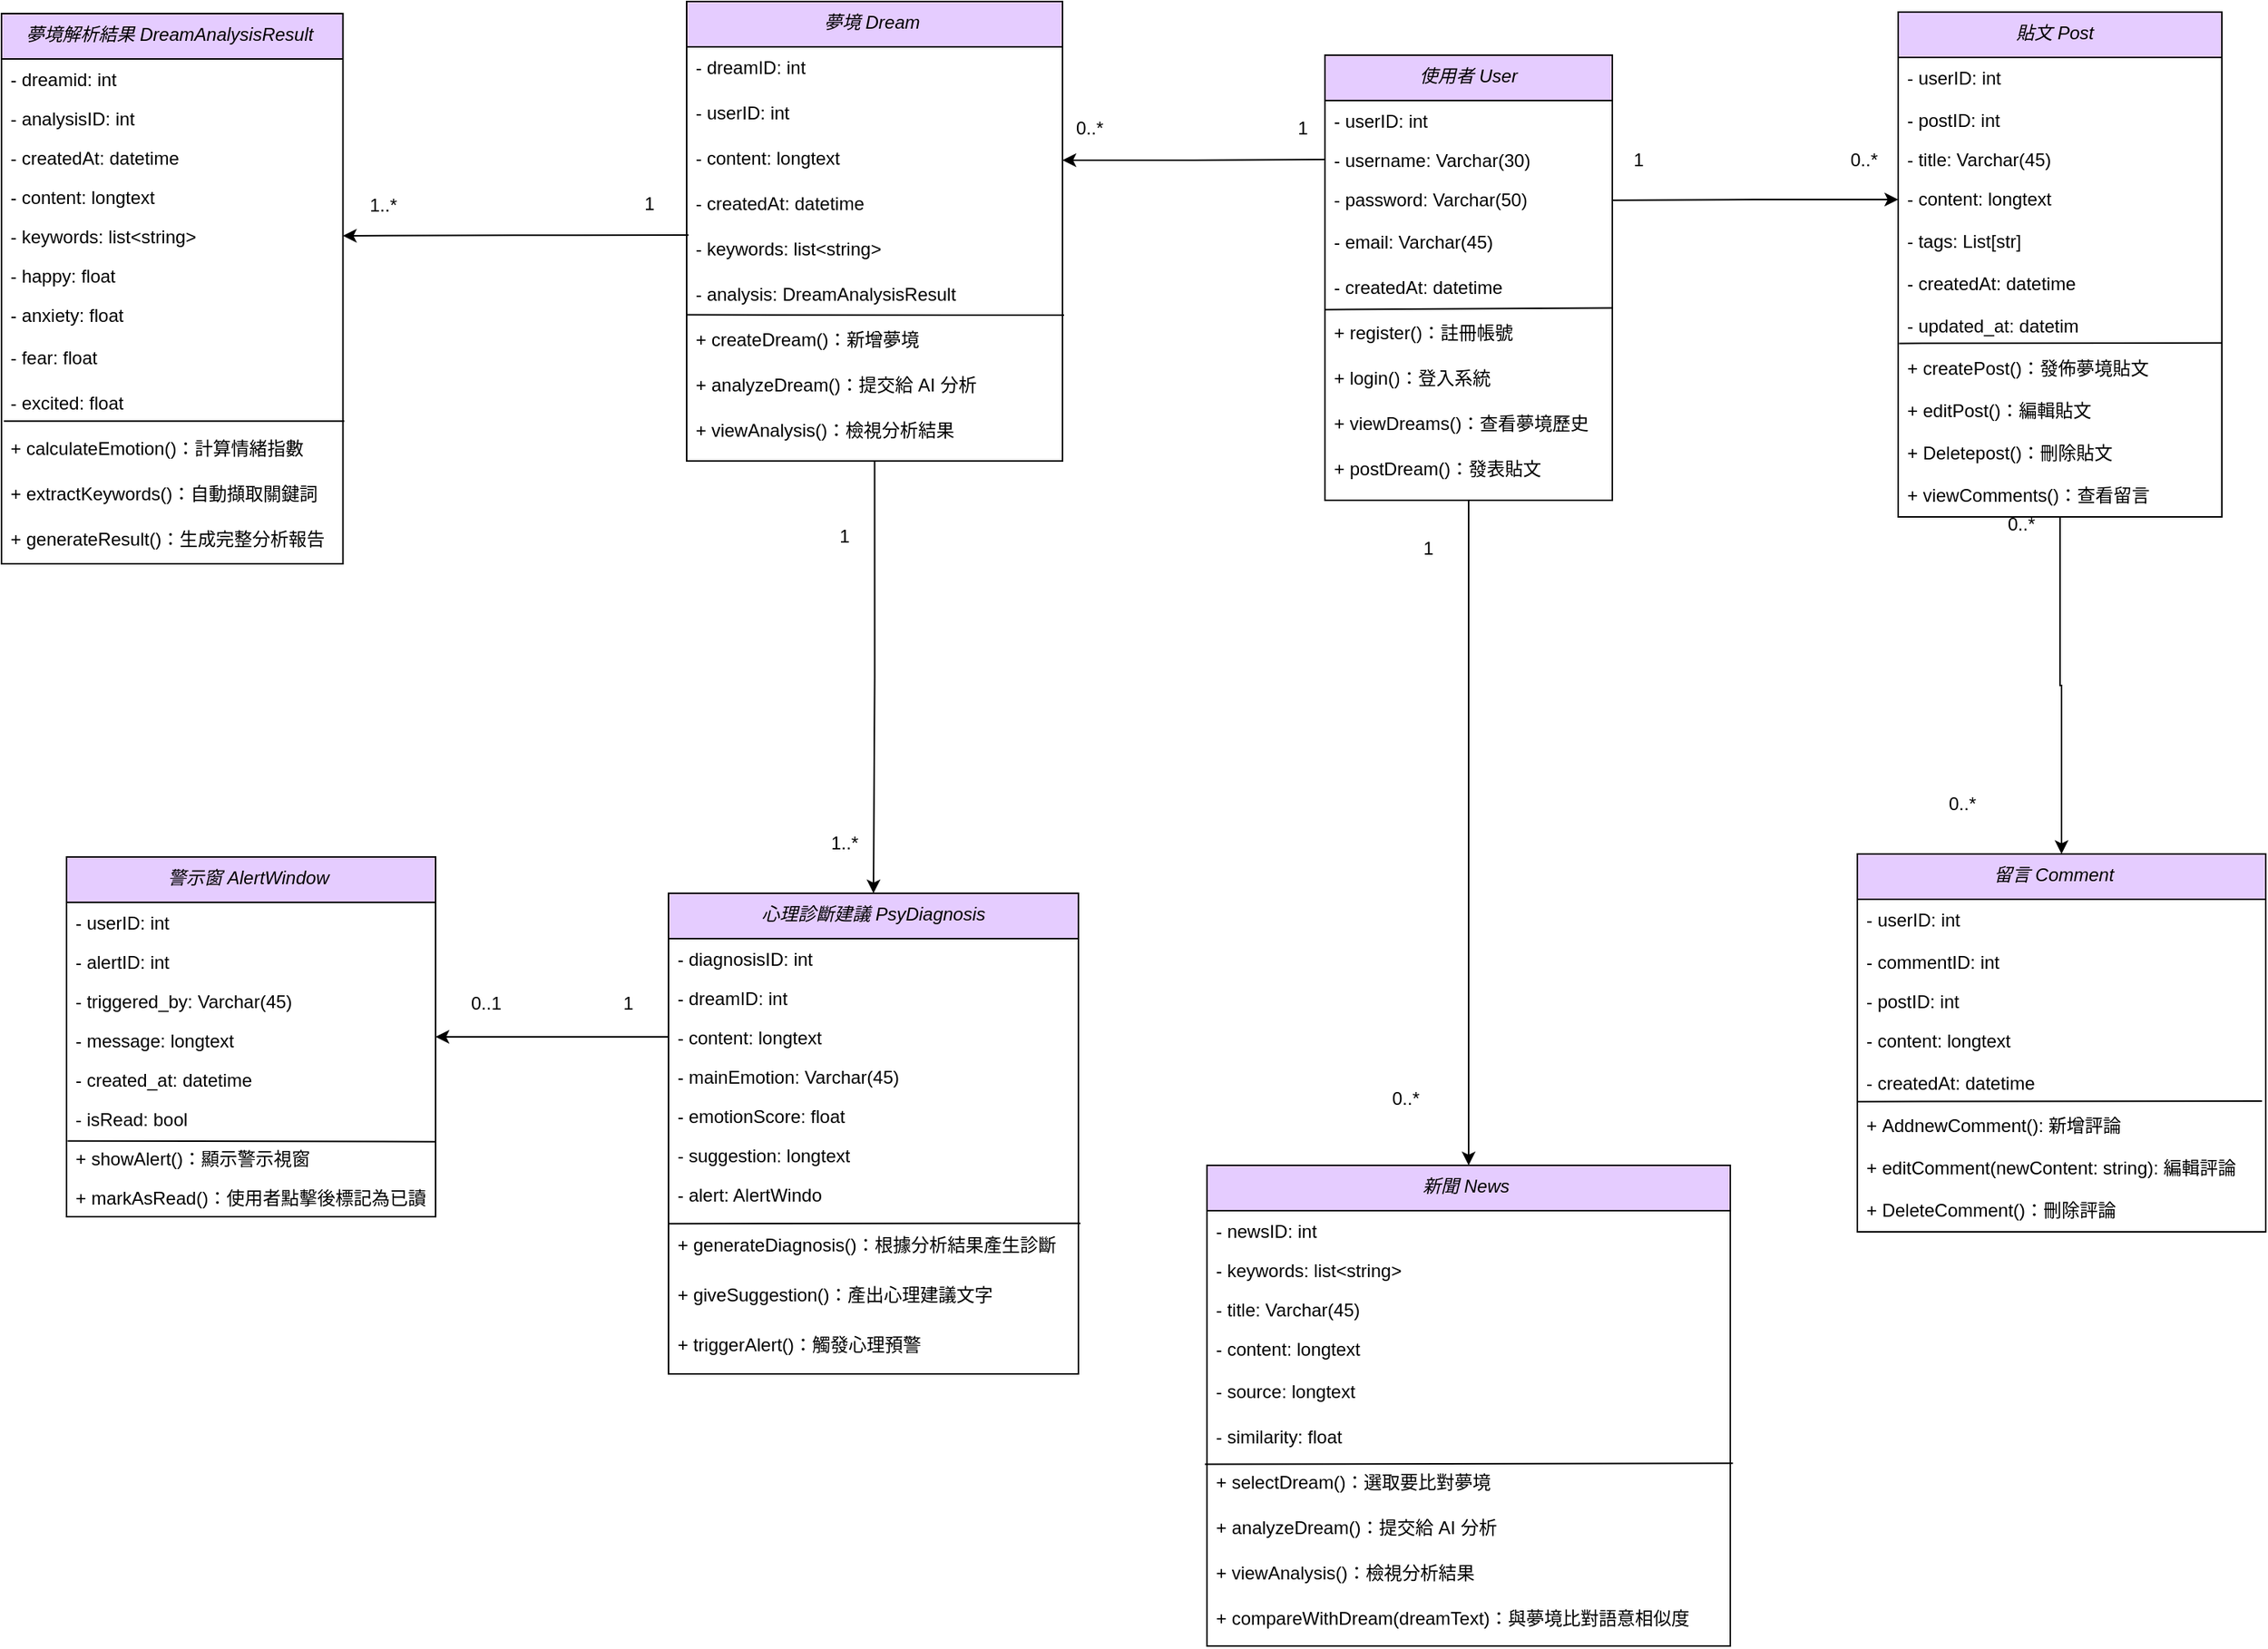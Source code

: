 <mxfile version="27.0.5" pages="2">
  <diagram name="第1頁" id="3X83IuZr3GNJcPJG22SZ">
    <mxGraphModel grid="0" page="1" gridSize="10" guides="1" tooltips="1" connect="1" arrows="1" fold="1" pageScale="1" pageWidth="1169" pageHeight="827" background="#ffffff" math="0" shadow="0">
      <root>
        <mxCell id="0" />
        <mxCell id="1" parent="0" />
        <mxCell id="cSlPkWQrHUgZPYMlcahd-1" value="使用者 User" style="swimlane;fontStyle=2;align=center;verticalAlign=top;childLayout=stackLayout;horizontal=1;startSize=30;horizontalStack=0;resizeParent=1;resizeLast=0;collapsible=1;marginBottom=0;rounded=0;shadow=0;strokeWidth=1;fillColor=#E5CCFF;strokeColor=light-dark(#000000, #9577a3);" vertex="1" parent="1">
          <mxGeometry x="213" y="3722.5" width="190" height="294.5" as="geometry">
            <mxRectangle x="230" y="140" width="160" height="26" as="alternateBounds" />
          </mxGeometry>
        </mxCell>
        <mxCell id="cSlPkWQrHUgZPYMlcahd-2" value="- userID: int" style="text;align=left;verticalAlign=top;spacingLeft=4;spacingRight=4;overflow=hidden;rotatable=0;points=[[0,0.5],[1,0.5]];portConstraint=eastwest;" vertex="1" parent="cSlPkWQrHUgZPYMlcahd-1">
          <mxGeometry y="30" width="190" height="26" as="geometry" />
        </mxCell>
        <mxCell id="cSlPkWQrHUgZPYMlcahd-3" value="- username: Varchar(30)" style="text;align=left;verticalAlign=top;spacingLeft=4;spacingRight=4;overflow=hidden;rotatable=0;points=[[0,0.5],[1,0.5]];portConstraint=eastwest;rounded=0;shadow=0;html=0;" vertex="1" parent="cSlPkWQrHUgZPYMlcahd-1">
          <mxGeometry y="56" width="190" height="26" as="geometry" />
        </mxCell>
        <mxCell id="cSlPkWQrHUgZPYMlcahd-4" value="- password: Varchar(50) " style="text;align=left;verticalAlign=top;spacingLeft=4;spacingRight=4;overflow=hidden;rotatable=0;points=[[0,0.5],[1,0.5]];portConstraint=eastwest;rounded=0;shadow=0;html=0;" vertex="1" parent="cSlPkWQrHUgZPYMlcahd-1">
          <mxGeometry y="82" width="190" height="28" as="geometry" />
        </mxCell>
        <mxCell id="cSlPkWQrHUgZPYMlcahd-5" value="- email: Varchar(45) " style="text;align=left;verticalAlign=top;spacingLeft=4;spacingRight=4;overflow=hidden;rotatable=0;points=[[0,0.5],[1,0.5]];portConstraint=eastwest;rounded=0;shadow=0;html=0;" vertex="1" parent="cSlPkWQrHUgZPYMlcahd-1">
          <mxGeometry y="110" width="190" height="30" as="geometry" />
        </mxCell>
        <mxCell id="QsucEulN0NIGUYmZInax-5" value="" style="endArrow=none;html=1;rounded=0;exitX=-0.002;exitY=-0.054;exitDx=0;exitDy=0;exitPerimeter=0;entryX=1.001;entryY=0.908;entryDx=0;entryDy=0;entryPerimeter=0;" edge="1" parent="cSlPkWQrHUgZPYMlcahd-1" source="QsucEulN0NIGUYmZInax-2" target="cSlPkWQrHUgZPYMlcahd-6">
          <mxGeometry width="50" height="50" relative="1" as="geometry">
            <mxPoint x="50" y="166.5" as="sourcePoint" />
            <mxPoint x="100" y="116.5" as="targetPoint" />
          </mxGeometry>
        </mxCell>
        <mxCell id="cSlPkWQrHUgZPYMlcahd-6" value="- createdAt: datetime" style="text;align=left;verticalAlign=top;spacingLeft=4;spacingRight=4;overflow=hidden;rotatable=0;points=[[0,0.5],[1,0.5]];portConstraint=eastwest;rounded=0;shadow=0;html=0;" vertex="1" parent="cSlPkWQrHUgZPYMlcahd-1">
          <mxGeometry y="140" width="190" height="30" as="geometry" />
        </mxCell>
        <mxCell id="QsucEulN0NIGUYmZInax-2" value="+ register()：註冊帳號" style="text;align=left;verticalAlign=top;spacingLeft=4;spacingRight=4;overflow=hidden;rotatable=0;points=[[0,0.5],[1,0.5]];portConstraint=eastwest;rounded=0;shadow=0;html=0;" vertex="1" parent="cSlPkWQrHUgZPYMlcahd-1">
          <mxGeometry y="170" width="190" height="30" as="geometry" />
        </mxCell>
        <mxCell id="QsucEulN0NIGUYmZInax-3" value="+ login()：登入系統" style="text;align=left;verticalAlign=top;spacingLeft=4;spacingRight=4;overflow=hidden;rotatable=0;points=[[0,0.5],[1,0.5]];portConstraint=eastwest;rounded=0;shadow=0;html=0;" vertex="1" parent="cSlPkWQrHUgZPYMlcahd-1">
          <mxGeometry y="200" width="190" height="30" as="geometry" />
        </mxCell>
        <mxCell id="QsucEulN0NIGUYmZInax-7" value="+ viewDreams()：查看夢境歷史" style="text;align=left;verticalAlign=top;spacingLeft=4;spacingRight=4;overflow=hidden;rotatable=0;points=[[0,0.5],[1,0.5]];portConstraint=eastwest;rounded=0;shadow=0;html=0;" vertex="1" parent="cSlPkWQrHUgZPYMlcahd-1">
          <mxGeometry y="230" width="190" height="30" as="geometry" />
        </mxCell>
        <mxCell id="QsucEulN0NIGUYmZInax-8" value="+ postDream()：發表貼文" style="text;align=left;verticalAlign=top;spacingLeft=4;spacingRight=4;overflow=hidden;rotatable=0;points=[[0,0.5],[1,0.5]];portConstraint=eastwest;rounded=0;shadow=0;html=0;" vertex="1" parent="cSlPkWQrHUgZPYMlcahd-1">
          <mxGeometry y="260" width="190" height="30" as="geometry" />
        </mxCell>
        <mxCell id="cSlPkWQrHUgZPYMlcahd-7" style="edgeStyle=orthogonalEdgeStyle;rounded=0;orthogonalLoop=1;jettySize=auto;html=1;entryX=0.5;entryY=0;entryDx=0;entryDy=0;exitX=0.5;exitY=1;exitDx=0;exitDy=0;" edge="1" parent="1" source="cSlPkWQrHUgZPYMlcahd-8" target="cSlPkWQrHUgZPYMlcahd-37">
          <mxGeometry relative="1" as="geometry">
            <mxPoint x="-107" y="3945" as="sourcePoint" />
            <mxPoint x="-95.071" y="4118" as="targetPoint" />
          </mxGeometry>
        </mxCell>
        <mxCell id="cSlPkWQrHUgZPYMlcahd-8" value="夢境 Dream " style="swimlane;fontStyle=2;align=center;verticalAlign=top;childLayout=stackLayout;horizontal=1;startSize=30;horizontalStack=0;resizeParent=1;resizeLast=0;collapsible=1;marginBottom=0;rounded=0;shadow=0;strokeWidth=1;fillColor=#E5CCFF;" vertex="1" parent="1">
          <mxGeometry x="-209" y="3687" width="248.5" height="304" as="geometry">
            <mxRectangle x="230" y="140" width="160" height="26" as="alternateBounds" />
          </mxGeometry>
        </mxCell>
        <mxCell id="cSlPkWQrHUgZPYMlcahd-9" value="- dreamID: int &#xa;" style="text;align=left;verticalAlign=top;spacingLeft=4;spacingRight=4;overflow=hidden;rotatable=0;points=[[0,0.5],[1,0.5]];portConstraint=eastwest;" vertex="1" parent="cSlPkWQrHUgZPYMlcahd-8">
          <mxGeometry y="30" width="248.5" height="30" as="geometry" />
        </mxCell>
        <mxCell id="cSlPkWQrHUgZPYMlcahd-10" value="- userID: int" style="text;align=left;verticalAlign=top;spacingLeft=4;spacingRight=4;overflow=hidden;rotatable=0;points=[[0,0.5],[1,0.5]];portConstraint=eastwest;" vertex="1" parent="cSlPkWQrHUgZPYMlcahd-8">
          <mxGeometry y="60" width="248.5" height="30" as="geometry" />
        </mxCell>
        <mxCell id="cSlPkWQrHUgZPYMlcahd-11" value="- content: longtext" style="text;align=left;verticalAlign=top;spacingLeft=4;spacingRight=4;overflow=hidden;rotatable=0;points=[[0,0.5],[1,0.5]];portConstraint=eastwest;rounded=0;shadow=0;html=0;" vertex="1" parent="cSlPkWQrHUgZPYMlcahd-8">
          <mxGeometry y="90" width="248.5" height="30" as="geometry" />
        </mxCell>
        <mxCell id="cSlPkWQrHUgZPYMlcahd-12" value="- createdAt: datetime" style="text;align=left;verticalAlign=top;spacingLeft=4;spacingRight=4;overflow=hidden;rotatable=0;points=[[0,0.5],[1,0.5]];portConstraint=eastwest;rounded=0;shadow=0;html=0;" vertex="1" parent="cSlPkWQrHUgZPYMlcahd-8">
          <mxGeometry y="120" width="248.5" height="30" as="geometry" />
        </mxCell>
        <mxCell id="cSlPkWQrHUgZPYMlcahd-13" value="- keywords: list&lt;string&gt; " style="text;align=left;verticalAlign=top;spacingLeft=4;spacingRight=4;overflow=hidden;rotatable=0;points=[[0,0.5],[1,0.5]];portConstraint=eastwest;rounded=0;shadow=0;html=0;" vertex="1" parent="cSlPkWQrHUgZPYMlcahd-8">
          <mxGeometry y="150" width="248.5" height="30" as="geometry" />
        </mxCell>
        <mxCell id="cSlPkWQrHUgZPYMlcahd-14" value="- analysis: DreamAnalysisResult" style="text;align=left;verticalAlign=top;spacingLeft=4;spacingRight=4;overflow=hidden;rotatable=0;points=[[0,0.5],[1,0.5]];portConstraint=eastwest;rounded=0;shadow=0;html=0;" vertex="1" parent="cSlPkWQrHUgZPYMlcahd-8">
          <mxGeometry y="180" width="248.5" height="30" as="geometry" />
        </mxCell>
        <mxCell id="Z6lctaZufjilbH1HJxiw-12" value="+ createDream()：新增夢境" style="text;align=left;verticalAlign=top;spacingLeft=4;spacingRight=4;overflow=hidden;rotatable=0;points=[[0,0.5],[1,0.5]];portConstraint=eastwest;rounded=0;shadow=0;html=0;" vertex="1" parent="cSlPkWQrHUgZPYMlcahd-8">
          <mxGeometry y="210" width="248.5" height="30" as="geometry" />
        </mxCell>
        <mxCell id="Z6lctaZufjilbH1HJxiw-14" value="+ analyzeDream()：提交給 AI 分析" style="text;align=left;verticalAlign=top;spacingLeft=4;spacingRight=4;overflow=hidden;rotatable=0;points=[[0,0.5],[1,0.5]];portConstraint=eastwest;rounded=0;shadow=0;html=0;" vertex="1" parent="cSlPkWQrHUgZPYMlcahd-8">
          <mxGeometry y="240" width="248.5" height="30" as="geometry" />
        </mxCell>
        <mxCell id="Z6lctaZufjilbH1HJxiw-15" value="+ viewAnalysis()：檢視分析結果" style="text;align=left;verticalAlign=top;spacingLeft=4;spacingRight=4;overflow=hidden;rotatable=0;points=[[0,0.5],[1,0.5]];portConstraint=eastwest;rounded=0;shadow=0;html=0;" vertex="1" parent="cSlPkWQrHUgZPYMlcahd-8">
          <mxGeometry y="270" width="248.5" height="30" as="geometry" />
        </mxCell>
        <mxCell id="Z6lctaZufjilbH1HJxiw-16" value="" style="endArrow=none;html=1;rounded=0;exitX=0.002;exitY=-0.091;exitDx=0;exitDy=0;exitPerimeter=0;entryX=1.004;entryY=0.917;entryDx=0;entryDy=0;entryPerimeter=0;" edge="1" parent="cSlPkWQrHUgZPYMlcahd-8" source="Z6lctaZufjilbH1HJxiw-12" target="cSlPkWQrHUgZPYMlcahd-14">
          <mxGeometry width="50" height="50" relative="1" as="geometry">
            <mxPoint x="54.5" y="247" as="sourcePoint" />
            <mxPoint x="104.5" y="197" as="targetPoint" />
          </mxGeometry>
        </mxCell>
        <mxCell id="cSlPkWQrHUgZPYMlcahd-15" value="新聞 News " style="swimlane;fontStyle=2;align=center;verticalAlign=top;childLayout=stackLayout;horizontal=1;startSize=30;horizontalStack=0;resizeParent=1;resizeLast=0;collapsible=1;marginBottom=0;rounded=0;shadow=0;strokeWidth=1;fillColor=#E5CCFF;strokeColor=light-dark(#000000, #9577a3);" vertex="1" parent="1">
          <mxGeometry x="135" y="4457" width="346" height="318" as="geometry">
            <mxRectangle x="230" y="140" width="160" height="26" as="alternateBounds" />
          </mxGeometry>
        </mxCell>
        <mxCell id="cSlPkWQrHUgZPYMlcahd-16" value="- newsID: int " style="text;align=left;verticalAlign=top;spacingLeft=4;spacingRight=4;overflow=hidden;rotatable=0;points=[[0,0.5],[1,0.5]];portConstraint=eastwest;" vertex="1" parent="cSlPkWQrHUgZPYMlcahd-15">
          <mxGeometry y="30" width="346" height="26" as="geometry" />
        </mxCell>
        <mxCell id="cSlPkWQrHUgZPYMlcahd-17" value="- keywords: list&lt;string&gt; " style="text;align=left;verticalAlign=top;spacingLeft=4;spacingRight=4;overflow=hidden;rotatable=0;points=[[0,0.5],[1,0.5]];portConstraint=eastwest;" vertex="1" parent="cSlPkWQrHUgZPYMlcahd-15">
          <mxGeometry y="56" width="346" height="26" as="geometry" />
        </mxCell>
        <mxCell id="cSlPkWQrHUgZPYMlcahd-18" value="- title: Varchar(45) " style="text;align=left;verticalAlign=top;spacingLeft=4;spacingRight=4;overflow=hidden;rotatable=0;points=[[0,0.5],[1,0.5]];portConstraint=eastwest;rounded=0;shadow=0;html=0;" vertex="1" parent="cSlPkWQrHUgZPYMlcahd-15">
          <mxGeometry y="82" width="346" height="26" as="geometry" />
        </mxCell>
        <mxCell id="cSlPkWQrHUgZPYMlcahd-19" value="- content: longtext&#xa;  " style="text;align=left;verticalAlign=top;spacingLeft=4;spacingRight=4;overflow=hidden;rotatable=0;points=[[0,0.5],[1,0.5]];portConstraint=eastwest;rounded=0;shadow=0;html=0;" vertex="1" parent="cSlPkWQrHUgZPYMlcahd-15">
          <mxGeometry y="108" width="346" height="28" as="geometry" />
        </mxCell>
        <mxCell id="cSlPkWQrHUgZPYMlcahd-20" value="- source: longtext" style="text;align=left;verticalAlign=top;spacingLeft=4;spacingRight=4;overflow=hidden;rotatable=0;points=[[0,0.5],[1,0.5]];portConstraint=eastwest;rounded=0;shadow=0;html=0;" vertex="1" parent="cSlPkWQrHUgZPYMlcahd-15">
          <mxGeometry y="136" width="346" height="30" as="geometry" />
        </mxCell>
        <mxCell id="QsucEulN0NIGUYmZInax-17" value="" style="endArrow=none;html=1;rounded=0;exitX=-0.004;exitY=1.06;exitDx=0;exitDy=0;exitPerimeter=0;entryX=1.005;entryY=1.039;entryDx=0;entryDy=0;entryPerimeter=0;" edge="1" parent="cSlPkWQrHUgZPYMlcahd-15" source="cSlPkWQrHUgZPYMlcahd-21" target="cSlPkWQrHUgZPYMlcahd-21">
          <mxGeometry width="50" height="50" relative="1" as="geometry">
            <mxPoint x="119" y="186" as="sourcePoint" />
            <mxPoint x="169" y="136" as="targetPoint" />
          </mxGeometry>
        </mxCell>
        <mxCell id="cSlPkWQrHUgZPYMlcahd-21" value="- similarity: float" style="text;align=left;verticalAlign=top;spacingLeft=4;spacingRight=4;overflow=hidden;rotatable=0;points=[[0,0.5],[1,0.5]];portConstraint=eastwest;rounded=0;shadow=0;html=0;" vertex="1" parent="cSlPkWQrHUgZPYMlcahd-15">
          <mxGeometry y="166" width="346" height="30" as="geometry" />
        </mxCell>
        <mxCell id="QsucEulN0NIGUYmZInax-15" value="+ selectDream()：選取要比對夢境" style="text;align=left;verticalAlign=top;spacingLeft=4;spacingRight=4;overflow=hidden;rotatable=0;points=[[0,0.5],[1,0.5]];portConstraint=eastwest;rounded=0;shadow=0;html=0;" vertex="1" parent="cSlPkWQrHUgZPYMlcahd-15">
          <mxGeometry y="196" width="346" height="30" as="geometry" />
        </mxCell>
        <mxCell id="CGk7cgDfkwHFYizvUtf6-2" value="+ analyzeDream()：提交給 AI 分析" style="text;align=left;verticalAlign=top;spacingLeft=4;spacingRight=4;overflow=hidden;rotatable=0;points=[[0,0.5],[1,0.5]];portConstraint=eastwest;rounded=0;shadow=0;html=0;" vertex="1" parent="cSlPkWQrHUgZPYMlcahd-15">
          <mxGeometry y="226" width="346" height="30" as="geometry" />
        </mxCell>
        <mxCell id="CGk7cgDfkwHFYizvUtf6-1" value="+ viewAnalysis()：檢視分析結果" style="text;align=left;verticalAlign=top;spacingLeft=4;spacingRight=4;overflow=hidden;rotatable=0;points=[[0,0.5],[1,0.5]];portConstraint=eastwest;rounded=0;shadow=0;html=0;" vertex="1" parent="cSlPkWQrHUgZPYMlcahd-15">
          <mxGeometry y="256" width="346" height="30" as="geometry" />
        </mxCell>
        <mxCell id="CGk7cgDfkwHFYizvUtf6-3" value="+ compareWithDream(dreamText)：與夢境比對語意相似度" style="text;align=left;verticalAlign=top;spacingLeft=4;spacingRight=4;overflow=hidden;rotatable=0;points=[[0,0.5],[1,0.5]];portConstraint=eastwest;rounded=0;shadow=0;html=0;" vertex="1" parent="cSlPkWQrHUgZPYMlcahd-15">
          <mxGeometry y="286" width="346" height="30" as="geometry" />
        </mxCell>
        <mxCell id="cSlPkWQrHUgZPYMlcahd-22" style="edgeStyle=orthogonalEdgeStyle;rounded=0;orthogonalLoop=1;jettySize=auto;html=1;exitX=0.5;exitY=1;exitDx=0;exitDy=0;entryX=0.5;entryY=0;entryDx=0;entryDy=0;" edge="1" parent="1" source="cSlPkWQrHUgZPYMlcahd-23" target="cSlPkWQrHUgZPYMlcahd-31">
          <mxGeometry relative="1" as="geometry" />
        </mxCell>
        <mxCell id="cSlPkWQrHUgZPYMlcahd-23" value="貼文 Post  " style="swimlane;fontStyle=2;align=center;verticalAlign=top;childLayout=stackLayout;horizontal=1;startSize=30;horizontalStack=0;resizeParent=1;resizeLast=0;collapsible=1;marginBottom=0;rounded=0;shadow=0;strokeWidth=1;fillColor=#E5CCFF;strokeColor=light-dark(#000000, #9577a3);" vertex="1" parent="1">
          <mxGeometry x="592" y="3694" width="214" height="334" as="geometry">
            <mxRectangle x="230" y="140" width="160" height="26" as="alternateBounds" />
          </mxGeometry>
        </mxCell>
        <mxCell id="cSlPkWQrHUgZPYMlcahd-24" value="- userID: int" style="text;align=left;verticalAlign=top;spacingLeft=4;spacingRight=4;overflow=hidden;rotatable=0;points=[[0,0.5],[1,0.5]];portConstraint=eastwest;rounded=0;shadow=0;html=0;" vertex="1" parent="cSlPkWQrHUgZPYMlcahd-23">
          <mxGeometry y="30" width="214" height="28" as="geometry" />
        </mxCell>
        <mxCell id="cSlPkWQrHUgZPYMlcahd-25" value="- postID: int   " style="text;align=left;verticalAlign=top;spacingLeft=4;spacingRight=4;overflow=hidden;rotatable=0;points=[[0,0.5],[1,0.5]];portConstraint=eastwest;" vertex="1" parent="cSlPkWQrHUgZPYMlcahd-23">
          <mxGeometry y="58" width="214" height="26" as="geometry" />
        </mxCell>
        <mxCell id="cSlPkWQrHUgZPYMlcahd-26" value="- title: Varchar(45)       " style="text;align=left;verticalAlign=top;spacingLeft=4;spacingRight=4;overflow=hidden;rotatable=0;points=[[0,0.5],[1,0.5]];portConstraint=eastwest;" vertex="1" parent="cSlPkWQrHUgZPYMlcahd-23">
          <mxGeometry y="84" width="214" height="26" as="geometry" />
        </mxCell>
        <mxCell id="cSlPkWQrHUgZPYMlcahd-27" value="- content: longtext" style="text;align=left;verticalAlign=top;spacingLeft=4;spacingRight=4;overflow=hidden;rotatable=0;points=[[0,0.5],[1,0.5]];portConstraint=eastwest;rounded=0;shadow=0;html=0;" vertex="1" parent="cSlPkWQrHUgZPYMlcahd-23">
          <mxGeometry y="110" width="214" height="28" as="geometry" />
        </mxCell>
        <mxCell id="cSlPkWQrHUgZPYMlcahd-28" value="- tags: List[str] " style="text;align=left;verticalAlign=top;spacingLeft=4;spacingRight=4;overflow=hidden;rotatable=0;points=[[0,0.5],[1,0.5]];portConstraint=eastwest;rounded=0;shadow=0;html=0;" vertex="1" parent="cSlPkWQrHUgZPYMlcahd-23">
          <mxGeometry y="138" width="214" height="28" as="geometry" />
        </mxCell>
        <mxCell id="cSlPkWQrHUgZPYMlcahd-29" value="- createdAt: datetime" style="text;align=left;verticalAlign=top;spacingLeft=4;spacingRight=4;overflow=hidden;rotatable=0;points=[[0,0.5],[1,0.5]];portConstraint=eastwest;rounded=0;shadow=0;html=0;" vertex="1" parent="cSlPkWQrHUgZPYMlcahd-23">
          <mxGeometry y="166" width="214" height="28" as="geometry" />
        </mxCell>
        <mxCell id="cSlPkWQrHUgZPYMlcahd-30" value="- updated_at: datetim   " style="text;align=left;verticalAlign=top;spacingLeft=4;spacingRight=4;overflow=hidden;rotatable=0;points=[[0,0.5],[1,0.5]];portConstraint=eastwest;rounded=0;shadow=0;html=0;" vertex="1" parent="cSlPkWQrHUgZPYMlcahd-23">
          <mxGeometry y="194" width="214" height="28" as="geometry" />
        </mxCell>
        <mxCell id="QsucEulN0NIGUYmZInax-18" value="+ createPost()：發佈夢境貼文" style="text;align=left;verticalAlign=top;spacingLeft=4;spacingRight=4;overflow=hidden;rotatable=0;points=[[0,0.5],[1,0.5]];portConstraint=eastwest;rounded=0;shadow=0;html=0;" vertex="1" parent="cSlPkWQrHUgZPYMlcahd-23">
          <mxGeometry y="222" width="214" height="28" as="geometry" />
        </mxCell>
        <mxCell id="QsucEulN0NIGUYmZInax-19" value="+ editPost()：編輯貼文" style="text;align=left;verticalAlign=top;spacingLeft=4;spacingRight=4;overflow=hidden;rotatable=0;points=[[0,0.5],[1,0.5]];portConstraint=eastwest;rounded=0;shadow=0;html=0;" vertex="1" parent="cSlPkWQrHUgZPYMlcahd-23">
          <mxGeometry y="250" width="214" height="28" as="geometry" />
        </mxCell>
        <mxCell id="fTBpUCubJN8EXZ_6Bwy7-1" value="+ Deletepost()：刪除貼文" style="text;align=left;verticalAlign=top;spacingLeft=4;spacingRight=4;overflow=hidden;rotatable=0;points=[[0,0.5],[1,0.5]];portConstraint=eastwest;rounded=0;shadow=0;html=0;fontFamily=Helvetica;" vertex="1" parent="cSlPkWQrHUgZPYMlcahd-23">
          <mxGeometry y="278" width="214" height="28" as="geometry" />
        </mxCell>
        <mxCell id="QsucEulN0NIGUYmZInax-20" value="+ viewComments()：查看留言" style="text;align=left;verticalAlign=top;spacingLeft=4;spacingRight=4;overflow=hidden;rotatable=0;points=[[0,0.5],[1,0.5]];portConstraint=eastwest;rounded=0;shadow=0;html=0;" vertex="1" parent="cSlPkWQrHUgZPYMlcahd-23">
          <mxGeometry y="306" width="214" height="28" as="geometry" />
        </mxCell>
        <mxCell id="QsucEulN0NIGUYmZInax-21" value="" style="endArrow=none;html=1;rounded=0;exitX=0.003;exitY=-0.1;exitDx=0;exitDy=0;exitPerimeter=0;entryX=1.001;entryY=0.89;entryDx=0;entryDy=0;entryPerimeter=0;" edge="1" parent="cSlPkWQrHUgZPYMlcahd-23" source="QsucEulN0NIGUYmZInax-18" target="cSlPkWQrHUgZPYMlcahd-30">
          <mxGeometry width="50" height="50" relative="1" as="geometry">
            <mxPoint x="82" y="239.22" as="sourcePoint" />
            <mxPoint x="132" y="189.22" as="targetPoint" />
          </mxGeometry>
        </mxCell>
        <mxCell id="cSlPkWQrHUgZPYMlcahd-31" value="留言 Comment   " style="swimlane;fontStyle=2;align=center;verticalAlign=top;childLayout=stackLayout;horizontal=1;startSize=30;horizontalStack=0;resizeParent=1;resizeLast=0;collapsible=1;marginBottom=0;rounded=0;shadow=0;strokeWidth=1;fillColor=#E5CCFF;strokeColor=light-dark(#000000, #9577a3);" vertex="1" parent="1">
          <mxGeometry x="565" y="4251" width="270" height="250" as="geometry">
            <mxRectangle x="230" y="140" width="160" height="26" as="alternateBounds" />
          </mxGeometry>
        </mxCell>
        <mxCell id="cSlPkWQrHUgZPYMlcahd-32" value="- userID: int " style="text;align=left;verticalAlign=top;spacingLeft=4;spacingRight=4;overflow=hidden;rotatable=0;points=[[0,0.5],[1,0.5]];portConstraint=eastwest;rounded=0;shadow=0;html=0;" vertex="1" parent="cSlPkWQrHUgZPYMlcahd-31">
          <mxGeometry y="30" width="270" height="28" as="geometry" />
        </mxCell>
        <mxCell id="cSlPkWQrHUgZPYMlcahd-33" value="- commentID: int" style="text;align=left;verticalAlign=top;spacingLeft=4;spacingRight=4;overflow=hidden;rotatable=0;points=[[0,0.5],[1,0.5]];portConstraint=eastwest;" vertex="1" parent="cSlPkWQrHUgZPYMlcahd-31">
          <mxGeometry y="58" width="270" height="26" as="geometry" />
        </mxCell>
        <mxCell id="cSlPkWQrHUgZPYMlcahd-34" value="- postID: int" style="text;align=left;verticalAlign=top;spacingLeft=4;spacingRight=4;overflow=hidden;rotatable=0;points=[[0,0.5],[1,0.5]];portConstraint=eastwest;rounded=0;shadow=0;html=0;" vertex="1" parent="cSlPkWQrHUgZPYMlcahd-31">
          <mxGeometry y="84" width="270" height="26" as="geometry" />
        </mxCell>
        <mxCell id="cSlPkWQrHUgZPYMlcahd-35" value="- content: longtext" style="text;align=left;verticalAlign=top;spacingLeft=4;spacingRight=4;overflow=hidden;rotatable=0;points=[[0,0.5],[1,0.5]];portConstraint=eastwest;rounded=0;shadow=0;html=0;" vertex="1" parent="cSlPkWQrHUgZPYMlcahd-31">
          <mxGeometry y="110" width="270" height="28" as="geometry" />
        </mxCell>
        <mxCell id="QsucEulN0NIGUYmZInax-26" value="" style="endArrow=none;html=1;rounded=0;exitX=0;exitY=-0.077;exitDx=0;exitDy=0;exitPerimeter=0;entryX=0.991;entryY=0.911;entryDx=0;entryDy=0;entryPerimeter=0;" edge="1" parent="cSlPkWQrHUgZPYMlcahd-31" source="QsucEulN0NIGUYmZInax-22" target="cSlPkWQrHUgZPYMlcahd-36">
          <mxGeometry width="50" height="50" relative="1" as="geometry">
            <mxPoint x="75" y="160" as="sourcePoint" />
            <mxPoint x="125" y="110" as="targetPoint" />
          </mxGeometry>
        </mxCell>
        <mxCell id="cSlPkWQrHUgZPYMlcahd-36" value="- createdAt: datetime" style="text;align=left;verticalAlign=top;spacingLeft=4;spacingRight=4;overflow=hidden;rotatable=0;points=[[0,0.5],[1,0.5]];portConstraint=eastwest;rounded=0;shadow=0;html=0;" vertex="1" parent="cSlPkWQrHUgZPYMlcahd-31">
          <mxGeometry y="138" width="270" height="28" as="geometry" />
        </mxCell>
        <mxCell id="QsucEulN0NIGUYmZInax-22" value="+ AddnewComment(): 新增評論" style="text;align=left;verticalAlign=top;spacingLeft=4;spacingRight=4;overflow=hidden;rotatable=0;points=[[0,0.5],[1,0.5]];portConstraint=eastwest;rounded=0;shadow=0;html=0;fontFamily=Helvetica;" vertex="1" parent="cSlPkWQrHUgZPYMlcahd-31">
          <mxGeometry y="166" width="270" height="28" as="geometry" />
        </mxCell>
        <mxCell id="fTBpUCubJN8EXZ_6Bwy7-3" value="+ editComment(newContent: string): 編輯評論" style="text;align=left;verticalAlign=top;spacingLeft=4;spacingRight=4;overflow=hidden;rotatable=0;points=[[0,0.5],[1,0.5]];portConstraint=eastwest;rounded=0;shadow=0;html=0;fontFamily=Helvetica;" vertex="1" parent="cSlPkWQrHUgZPYMlcahd-31">
          <mxGeometry y="194" width="270" height="28" as="geometry" />
        </mxCell>
        <mxCell id="fTBpUCubJN8EXZ_6Bwy7-2" value="+ DeleteComment()：刪除評論" style="text;align=left;verticalAlign=top;spacingLeft=4;spacingRight=4;overflow=hidden;rotatable=0;points=[[0,0.5],[1,0.5]];portConstraint=eastwest;rounded=0;shadow=0;html=0;fontFamily=Helvetica;" vertex="1" parent="cSlPkWQrHUgZPYMlcahd-31">
          <mxGeometry y="222" width="270" height="28" as="geometry" />
        </mxCell>
        <mxCell id="cSlPkWQrHUgZPYMlcahd-37" value="心理診斷建議 PsyDiagnosis" style="swimlane;fontStyle=2;align=center;verticalAlign=top;childLayout=stackLayout;horizontal=1;startSize=30;horizontalStack=0;resizeParent=1;resizeLast=0;collapsible=1;marginBottom=0;rounded=0;shadow=0;strokeWidth=1;fillColor=#E5CCFF;" vertex="1" parent="1">
          <mxGeometry x="-221" y="4277" width="271" height="318" as="geometry">
            <mxRectangle x="230" y="140" width="160" height="26" as="alternateBounds" />
          </mxGeometry>
        </mxCell>
        <mxCell id="cSlPkWQrHUgZPYMlcahd-38" value="- diagnosisID: int" style="text;align=left;verticalAlign=top;spacingLeft=4;spacingRight=4;overflow=hidden;rotatable=0;points=[[0,0.5],[1,0.5]];portConstraint=eastwest;" vertex="1" parent="cSlPkWQrHUgZPYMlcahd-37">
          <mxGeometry y="30" width="271" height="26" as="geometry" />
        </mxCell>
        <mxCell id="cSlPkWQrHUgZPYMlcahd-39" value="- dreamID: int " style="text;align=left;verticalAlign=top;spacingLeft=4;spacingRight=4;overflow=hidden;rotatable=0;points=[[0,0.5],[1,0.5]];portConstraint=eastwest;" vertex="1" parent="cSlPkWQrHUgZPYMlcahd-37">
          <mxGeometry y="56" width="271" height="26" as="geometry" />
        </mxCell>
        <mxCell id="cSlPkWQrHUgZPYMlcahd-40" value="- content: longtext" style="text;align=left;verticalAlign=top;spacingLeft=4;spacingRight=4;overflow=hidden;rotatable=0;points=[[0,0.5],[1,0.5]];portConstraint=eastwest;" vertex="1" parent="cSlPkWQrHUgZPYMlcahd-37">
          <mxGeometry y="82" width="271" height="26" as="geometry" />
        </mxCell>
        <mxCell id="cSlPkWQrHUgZPYMlcahd-41" value="- mainEmotion: Varchar(45) " style="text;align=left;verticalAlign=top;spacingLeft=4;spacingRight=4;overflow=hidden;rotatable=0;points=[[0,0.5],[1,0.5]];portConstraint=eastwest;" vertex="1" parent="cSlPkWQrHUgZPYMlcahd-37">
          <mxGeometry y="108" width="271" height="26" as="geometry" />
        </mxCell>
        <mxCell id="cSlPkWQrHUgZPYMlcahd-42" value="- emotionScore: float" style="text;align=left;verticalAlign=top;spacingLeft=4;spacingRight=4;overflow=hidden;rotatable=0;points=[[0,0.5],[1,0.5]];portConstraint=eastwest;" vertex="1" parent="cSlPkWQrHUgZPYMlcahd-37">
          <mxGeometry y="134" width="271" height="26" as="geometry" />
        </mxCell>
        <mxCell id="cSlPkWQrHUgZPYMlcahd-43" value="- suggestion: longtext" style="text;align=left;verticalAlign=top;spacingLeft=4;spacingRight=4;overflow=hidden;rotatable=0;points=[[0,0.5],[1,0.5]];portConstraint=eastwest;rounded=0;shadow=0;html=0;" vertex="1" parent="cSlPkWQrHUgZPYMlcahd-37">
          <mxGeometry y="160" width="271" height="26" as="geometry" />
        </mxCell>
        <mxCell id="cSlPkWQrHUgZPYMlcahd-44" value="- alert: AlertWindo" style="text;align=left;verticalAlign=top;spacingLeft=4;spacingRight=4;overflow=hidden;rotatable=0;points=[[0,0.5],[1,0.5]];portConstraint=eastwest;rounded=0;shadow=0;html=0;" vertex="1" parent="cSlPkWQrHUgZPYMlcahd-37">
          <mxGeometry y="186" width="271" height="33" as="geometry" />
        </mxCell>
        <mxCell id="Z6lctaZufjilbH1HJxiw-8" value="+ generateDiagnosis()：根據分析結果產生診斷" style="text;align=left;verticalAlign=top;spacingLeft=4;spacingRight=4;overflow=hidden;rotatable=0;points=[[0,0.5],[1,0.5]];portConstraint=eastwest;rounded=0;shadow=0;html=0;" vertex="1" parent="cSlPkWQrHUgZPYMlcahd-37">
          <mxGeometry y="219" width="271" height="33" as="geometry" />
        </mxCell>
        <mxCell id="QsucEulN0NIGUYmZInax-11" value="+ giveSuggestion()：產出心理建議文字" style="text;align=left;verticalAlign=top;spacingLeft=4;spacingRight=4;overflow=hidden;rotatable=0;points=[[0,0.5],[1,0.5]];portConstraint=eastwest;rounded=0;shadow=0;html=0;" vertex="1" parent="cSlPkWQrHUgZPYMlcahd-37">
          <mxGeometry y="252" width="271" height="33" as="geometry" />
        </mxCell>
        <mxCell id="QsucEulN0NIGUYmZInax-12" value="+ triggerAlert()：觸發心理預警" style="text;align=left;verticalAlign=top;spacingLeft=4;spacingRight=4;overflow=hidden;rotatable=0;points=[[0,0.5],[1,0.5]];portConstraint=eastwest;rounded=0;shadow=0;html=0;" vertex="1" parent="cSlPkWQrHUgZPYMlcahd-37">
          <mxGeometry y="285" width="271" height="33" as="geometry" />
        </mxCell>
        <mxCell id="Z6lctaZufjilbH1HJxiw-10" value="" style="endArrow=none;html=1;rounded=0;exitX=-0.001;exitY=0.988;exitDx=0;exitDy=0;exitPerimeter=0;entryX=1.005;entryY=-0.02;entryDx=0;entryDy=0;entryPerimeter=0;" edge="1" parent="cSlPkWQrHUgZPYMlcahd-37" source="cSlPkWQrHUgZPYMlcahd-44" target="Z6lctaZufjilbH1HJxiw-8">
          <mxGeometry width="50" height="50" relative="1" as="geometry">
            <mxPoint x="55.5" y="176" as="sourcePoint" />
            <mxPoint x="210.5" y="220" as="targetPoint" />
          </mxGeometry>
        </mxCell>
        <mxCell id="cSlPkWQrHUgZPYMlcahd-45" value="警示窗 AlertWindow " style="swimlane;fontStyle=2;align=center;verticalAlign=top;childLayout=stackLayout;horizontal=1;startSize=30;horizontalStack=0;resizeParent=1;resizeLast=0;collapsible=1;marginBottom=0;rounded=0;shadow=0;strokeWidth=1;fillColor=#E5CCFF;" vertex="1" parent="1">
          <mxGeometry x="-619" y="4253" width="244" height="238" as="geometry">
            <mxRectangle x="230" y="140" width="160" height="26" as="alternateBounds" />
          </mxGeometry>
        </mxCell>
        <mxCell id="cSlPkWQrHUgZPYMlcahd-46" value="- userID: int" style="text;align=left;verticalAlign=top;spacingLeft=4;spacingRight=4;overflow=hidden;rotatable=0;points=[[0,0.5],[1,0.5]];portConstraint=eastwest;" vertex="1" parent="cSlPkWQrHUgZPYMlcahd-45">
          <mxGeometry y="30" width="244" height="26" as="geometry" />
        </mxCell>
        <mxCell id="cSlPkWQrHUgZPYMlcahd-47" value="- alertID: int" style="text;align=left;verticalAlign=top;spacingLeft=4;spacingRight=4;overflow=hidden;rotatable=0;points=[[0,0.5],[1,0.5]];portConstraint=eastwest;" vertex="1" parent="cSlPkWQrHUgZPYMlcahd-45">
          <mxGeometry y="56" width="244" height="26" as="geometry" />
        </mxCell>
        <mxCell id="cSlPkWQrHUgZPYMlcahd-48" value="- triggered_by: Varchar(45)" style="text;align=left;verticalAlign=top;spacingLeft=4;spacingRight=4;overflow=hidden;rotatable=0;points=[[0,0.5],[1,0.5]];portConstraint=eastwest;" vertex="1" parent="cSlPkWQrHUgZPYMlcahd-45">
          <mxGeometry y="82" width="244" height="26" as="geometry" />
        </mxCell>
        <mxCell id="cSlPkWQrHUgZPYMlcahd-49" value="- message: longtext" style="text;align=left;verticalAlign=top;spacingLeft=4;spacingRight=4;overflow=hidden;rotatable=0;points=[[0,0.5],[1,0.5]];portConstraint=eastwest;" vertex="1" parent="cSlPkWQrHUgZPYMlcahd-45">
          <mxGeometry y="108" width="244" height="26" as="geometry" />
        </mxCell>
        <mxCell id="cSlPkWQrHUgZPYMlcahd-50" value="- created_at: datetime  " style="text;align=left;verticalAlign=top;spacingLeft=4;spacingRight=4;overflow=hidden;rotatable=0;points=[[0,0.5],[1,0.5]];portConstraint=eastwest;" vertex="1" parent="cSlPkWQrHUgZPYMlcahd-45">
          <mxGeometry y="134" width="244" height="26" as="geometry" />
        </mxCell>
        <mxCell id="cSlPkWQrHUgZPYMlcahd-51" value="- isRead: bool" style="text;align=left;verticalAlign=top;spacingLeft=4;spacingRight=4;overflow=hidden;rotatable=0;points=[[0,0.5],[1,0.5]];portConstraint=eastwest;" vertex="1" parent="cSlPkWQrHUgZPYMlcahd-45">
          <mxGeometry y="160" width="244" height="26" as="geometry" />
        </mxCell>
        <mxCell id="Z6lctaZufjilbH1HJxiw-1" value="+ showAlert()：顯示警示視窗" style="text;align=left;verticalAlign=top;spacingLeft=4;spacingRight=4;overflow=hidden;rotatable=0;points=[[0,0.5],[1,0.5]];portConstraint=eastwest;" vertex="1" parent="cSlPkWQrHUgZPYMlcahd-45">
          <mxGeometry y="186" width="244" height="26" as="geometry" />
        </mxCell>
        <mxCell id="Z6lctaZufjilbH1HJxiw-2" value="+ markAsRead()：使用者點擊後標記為已讀" style="text;align=left;verticalAlign=top;spacingLeft=4;spacingRight=4;overflow=hidden;rotatable=0;points=[[0,0.5],[1,0.5]];portConstraint=eastwest;" vertex="1" parent="cSlPkWQrHUgZPYMlcahd-45">
          <mxGeometry y="212" width="244" height="26" as="geometry" />
        </mxCell>
        <mxCell id="Z6lctaZufjilbH1HJxiw-4" value="" style="endArrow=none;html=1;rounded=0;entryX=1;entryY=1.089;entryDx=0;entryDy=0;entryPerimeter=0;exitX=0.003;exitY=1.073;exitDx=0;exitDy=0;exitPerimeter=0;" edge="1" parent="cSlPkWQrHUgZPYMlcahd-45" source="cSlPkWQrHUgZPYMlcahd-51" target="cSlPkWQrHUgZPYMlcahd-51">
          <mxGeometry width="50" height="50" relative="1" as="geometry">
            <mxPoint x="3" y="187" as="sourcePoint" />
            <mxPoint x="14" y="40" as="targetPoint" />
          </mxGeometry>
        </mxCell>
        <mxCell id="cSlPkWQrHUgZPYMlcahd-52" style="edgeStyle=orthogonalEdgeStyle;rounded=0;orthogonalLoop=1;jettySize=auto;html=1;exitX=0;exitY=0.5;exitDx=0;exitDy=0;entryX=1;entryY=0.5;entryDx=0;entryDy=0;startArrow=classic;startFill=1;endArrow=none;" edge="1" parent="1" source="cSlPkWQrHUgZPYMlcahd-27" target="cSlPkWQrHUgZPYMlcahd-4">
          <mxGeometry relative="1" as="geometry" />
        </mxCell>
        <mxCell id="cSlPkWQrHUgZPYMlcahd-53" style="edgeStyle=orthogonalEdgeStyle;rounded=0;orthogonalLoop=1;jettySize=auto;html=1;exitX=0.5;exitY=0;exitDx=0;exitDy=0;entryX=0.5;entryY=1;entryDx=0;entryDy=0;startArrow=classic;startFill=1;endArrow=none;" edge="1" parent="1" source="cSlPkWQrHUgZPYMlcahd-15" target="cSlPkWQrHUgZPYMlcahd-1">
          <mxGeometry relative="1" as="geometry" />
        </mxCell>
        <mxCell id="cSlPkWQrHUgZPYMlcahd-54" style="edgeStyle=orthogonalEdgeStyle;rounded=0;orthogonalLoop=1;jettySize=auto;html=1;entryX=0;entryY=0.5;entryDx=0;entryDy=0;startArrow=classic;startFill=1;endArrow=none;exitX=1;exitY=0.5;exitDx=0;exitDy=0;" edge="1" parent="1" source="cSlPkWQrHUgZPYMlcahd-11" target="cSlPkWQrHUgZPYMlcahd-3">
          <mxGeometry relative="1" as="geometry">
            <mxPoint x="40.5" y="3798" as="sourcePoint" />
          </mxGeometry>
        </mxCell>
        <mxCell id="cSlPkWQrHUgZPYMlcahd-55" value="1" style="text;html=1;align=center;verticalAlign=middle;resizable=0;points=[];autosize=1;strokeColor=none;fillColor=none;" vertex="1" parent="1">
          <mxGeometry x="183.004" y="3755.997" width="30" height="30" as="geometry" />
        </mxCell>
        <mxCell id="cSlPkWQrHUgZPYMlcahd-56" value="1" style="text;html=1;align=center;verticalAlign=middle;resizable=0;points=[];autosize=1;strokeColor=none;fillColor=none;" vertex="1" parent="1">
          <mxGeometry x="405.004" y="3776.997" width="30" height="30" as="geometry" />
        </mxCell>
        <mxCell id="cSlPkWQrHUgZPYMlcahd-57" value="0..*" style="text;html=1;align=center;verticalAlign=middle;resizable=0;points=[];autosize=1;strokeColor=none;fillColor=none;" vertex="1" parent="1">
          <mxGeometry x="551.004" y="3779.217" width="36" height="26" as="geometry" />
        </mxCell>
        <mxCell id="cSlPkWQrHUgZPYMlcahd-58" value="0..*" style="text;html=1;align=center;verticalAlign=middle;resizable=0;points=[];autosize=1;strokeColor=none;fillColor=none;" vertex="1" parent="1">
          <mxGeometry x="655.004" y="4019.997" width="36" height="26" as="geometry" />
        </mxCell>
        <mxCell id="cSlPkWQrHUgZPYMlcahd-59" value="0..*" style="text;html=1;align=center;verticalAlign=middle;resizable=0;points=[];autosize=1;strokeColor=none;fillColor=none;" vertex="1" parent="1">
          <mxGeometry x="616.004" y="4204.997" width="36" height="26" as="geometry" />
        </mxCell>
        <mxCell id="cSlPkWQrHUgZPYMlcahd-60" value="1" style="text;html=1;align=center;verticalAlign=middle;resizable=0;points=[];autosize=1;strokeColor=none;fillColor=none;" vertex="1" parent="1">
          <mxGeometry x="-117.996" y="4027.997" width="25" height="26" as="geometry" />
        </mxCell>
        <mxCell id="cSlPkWQrHUgZPYMlcahd-61" value="1..*" style="text;html=1;align=center;verticalAlign=middle;resizable=0;points=[];autosize=1;strokeColor=none;fillColor=none;" vertex="1" parent="1">
          <mxGeometry x="-123.496" y="4230.997" width="36" height="26" as="geometry" />
        </mxCell>
        <mxCell id="cSlPkWQrHUgZPYMlcahd-62" value="1" style="text;html=1;align=center;verticalAlign=middle;resizable=0;points=[];autosize=1;strokeColor=none;fillColor=none;" vertex="1" parent="1">
          <mxGeometry x="266.004" y="4033.997" width="30" height="30" as="geometry" />
        </mxCell>
        <mxCell id="cSlPkWQrHUgZPYMlcahd-63" value="0..*" style="text;html=1;align=center;verticalAlign=middle;resizable=0;points=[];autosize=1;strokeColor=none;fillColor=none;" vertex="1" parent="1">
          <mxGeometry x="248.004" y="4399.997" width="36" height="26" as="geometry" />
        </mxCell>
        <mxCell id="cSlPkWQrHUgZPYMlcahd-64" value="1" style="text;html=1;align=center;verticalAlign=middle;resizable=0;points=[];autosize=1;strokeColor=none;fillColor=none;" vertex="1" parent="1">
          <mxGeometry x="-260.996" y="4336.997" width="25" height="26" as="geometry" />
        </mxCell>
        <mxCell id="cSlPkWQrHUgZPYMlcahd-65" value="0..1" style="text;html=1;align=center;verticalAlign=middle;resizable=0;points=[];autosize=1;strokeColor=none;fillColor=none;" vertex="1" parent="1">
          <mxGeometry x="-360.996" y="4336.997" width="38" height="26" as="geometry" />
        </mxCell>
        <mxCell id="cSlPkWQrHUgZPYMlcahd-66" value="0..*" style="text;html=1;align=center;verticalAlign=middle;resizable=0;points=[];autosize=1;strokeColor=none;fillColor=none;" vertex="1" parent="1">
          <mxGeometry x="38.504" y="3757.997" width="36" height="26" as="geometry" />
        </mxCell>
        <mxCell id="cSlPkWQrHUgZPYMlcahd-67" style="edgeStyle=orthogonalEdgeStyle;rounded=0;orthogonalLoop=1;jettySize=auto;html=1;exitX=0;exitY=0.5;exitDx=0;exitDy=0;entryX=1;entryY=0.5;entryDx=0;entryDy=0;" edge="1" parent="1" source="cSlPkWQrHUgZPYMlcahd-40" target="cSlPkWQrHUgZPYMlcahd-45">
          <mxGeometry relative="1" as="geometry" />
        </mxCell>
        <mxCell id="cSlPkWQrHUgZPYMlcahd-68" value="夢境解析結果 DreamAnalysisResult " style="swimlane;fontStyle=2;align=center;verticalAlign=top;childLayout=stackLayout;horizontal=1;startSize=30;horizontalStack=0;resizeParent=1;resizeLast=0;collapsible=1;marginBottom=0;rounded=0;shadow=0;strokeWidth=1;fillColor=#E5CCFF;" vertex="1" parent="1">
          <mxGeometry x="-662.0" y="3695" width="225.75" height="364" as="geometry">
            <mxRectangle x="230" y="140" width="160" height="26" as="alternateBounds" />
          </mxGeometry>
        </mxCell>
        <mxCell id="cSlPkWQrHUgZPYMlcahd-69" value="- dreamid: int   &#xa;" style="text;align=left;verticalAlign=top;spacingLeft=4;spacingRight=4;overflow=hidden;rotatable=0;points=[[0,0.5],[1,0.5]];portConstraint=eastwest;fillColor=none;" vertex="1" parent="cSlPkWQrHUgZPYMlcahd-68">
          <mxGeometry y="30" width="225.75" height="26" as="geometry" />
        </mxCell>
        <mxCell id="cSlPkWQrHUgZPYMlcahd-70" value="- analysisID: int &#xa;" style="text;align=left;verticalAlign=top;spacingLeft=4;spacingRight=4;overflow=hidden;rotatable=0;points=[[0,0.5],[1,0.5]];portConstraint=eastwest;" vertex="1" parent="cSlPkWQrHUgZPYMlcahd-68">
          <mxGeometry y="56" width="225.75" height="26" as="geometry" />
        </mxCell>
        <mxCell id="cSlPkWQrHUgZPYMlcahd-71" value="- createdAt: datetime" style="text;align=left;verticalAlign=top;spacingLeft=4;spacingRight=4;overflow=hidden;rotatable=0;points=[[0,0.5],[1,0.5]];portConstraint=eastwest;" vertex="1" parent="cSlPkWQrHUgZPYMlcahd-68">
          <mxGeometry y="82" width="225.75" height="26" as="geometry" />
        </mxCell>
        <mxCell id="cSlPkWQrHUgZPYMlcahd-72" value="- content: longtext&#xa;" style="text;align=left;verticalAlign=top;spacingLeft=4;spacingRight=4;overflow=hidden;rotatable=0;points=[[0,0.5],[1,0.5]];portConstraint=eastwest;" vertex="1" parent="cSlPkWQrHUgZPYMlcahd-68">
          <mxGeometry y="108" width="225.75" height="26" as="geometry" />
        </mxCell>
        <mxCell id="cSlPkWQrHUgZPYMlcahd-73" value="- keywords: list&lt;string&gt; " style="text;align=left;verticalAlign=top;spacingLeft=4;spacingRight=4;overflow=hidden;rotatable=0;points=[[0,0.5],[1,0.5]];portConstraint=eastwest;" vertex="1" parent="cSlPkWQrHUgZPYMlcahd-68">
          <mxGeometry y="134" width="225.75" height="26" as="geometry" />
        </mxCell>
        <mxCell id="cSlPkWQrHUgZPYMlcahd-74" value="- happy: float " style="text;align=left;verticalAlign=top;spacingLeft=4;spacingRight=4;overflow=hidden;rotatable=0;points=[[0,0.5],[1,0.5]];portConstraint=eastwest;rounded=0;shadow=0;html=0;" vertex="1" parent="cSlPkWQrHUgZPYMlcahd-68">
          <mxGeometry y="160" width="225.75" height="26" as="geometry" />
        </mxCell>
        <mxCell id="cSlPkWQrHUgZPYMlcahd-75" value="- anxiety: float " style="text;align=left;verticalAlign=top;spacingLeft=4;spacingRight=4;overflow=hidden;rotatable=0;points=[[0,0.5],[1,0.5]];portConstraint=eastwest;rounded=0;shadow=0;html=0;" vertex="1" parent="cSlPkWQrHUgZPYMlcahd-68">
          <mxGeometry y="186" width="225.75" height="28" as="geometry" />
        </mxCell>
        <mxCell id="cSlPkWQrHUgZPYMlcahd-76" value="- fear: float " style="text;align=left;verticalAlign=top;spacingLeft=4;spacingRight=4;overflow=hidden;rotatable=0;points=[[0,0.5],[1,0.5]];portConstraint=eastwest;rounded=0;shadow=0;html=0;" vertex="1" parent="cSlPkWQrHUgZPYMlcahd-68">
          <mxGeometry y="214" width="225.75" height="30" as="geometry" />
        </mxCell>
        <mxCell id="cSlPkWQrHUgZPYMlcahd-77" value="- excited: float " style="text;align=left;verticalAlign=top;spacingLeft=4;spacingRight=4;overflow=hidden;rotatable=0;points=[[0,0.5],[1,0.5]];portConstraint=eastwest;rounded=0;shadow=0;html=0;" vertex="1" parent="cSlPkWQrHUgZPYMlcahd-68">
          <mxGeometry y="244" width="225.75" height="30" as="geometry" />
        </mxCell>
        <mxCell id="cSlPkWQrHUgZPYMlcahd-78" value="+ calculateEmotion()：計算情緒指數" style="text;align=left;verticalAlign=top;spacingLeft=4;spacingRight=4;overflow=hidden;rotatable=0;points=[[0,0.5],[1,0.5]];portConstraint=eastwest;rounded=0;shadow=0;html=0;fontStyle=0" vertex="1" parent="cSlPkWQrHUgZPYMlcahd-68">
          <mxGeometry y="274" width="225.75" height="30" as="geometry" />
        </mxCell>
        <mxCell id="db_yt2a1Ztoqu2KFHRG2-6" value="+ extractKeywords()：自動擷取關鍵詞" style="text;align=left;verticalAlign=top;spacingLeft=4;spacingRight=4;overflow=hidden;rotatable=0;points=[[0,0.5],[1,0.5]];portConstraint=eastwest;rounded=0;shadow=0;html=0;" vertex="1" parent="cSlPkWQrHUgZPYMlcahd-68">
          <mxGeometry y="304" width="225.75" height="30" as="geometry" />
        </mxCell>
        <mxCell id="db_yt2a1Ztoqu2KFHRG2-10" value="+ generateResult()：生成完整分析報告" style="text;align=left;verticalAlign=top;spacingLeft=4;spacingRight=4;overflow=hidden;rotatable=0;points=[[0,0.5],[1,0.5]];portConstraint=eastwest;rounded=0;shadow=0;html=0;" vertex="1" parent="cSlPkWQrHUgZPYMlcahd-68">
          <mxGeometry y="334" width="225.75" height="30" as="geometry" />
        </mxCell>
        <mxCell id="db_yt2a1Ztoqu2KFHRG2-9" value="" style="endArrow=none;html=1;rounded=0;exitX=1.004;exitY=-0.147;exitDx=0;exitDy=0;exitPerimeter=0;entryX=0.007;entryY=-0.147;entryDx=0;entryDy=0;entryPerimeter=0;" edge="1" parent="cSlPkWQrHUgZPYMlcahd-68" source="cSlPkWQrHUgZPYMlcahd-78" target="cSlPkWQrHUgZPYMlcahd-78">
          <mxGeometry width="50" height="50" relative="1" as="geometry">
            <mxPoint x="-28.0" y="319" as="sourcePoint" />
            <mxPoint x="22.0" y="269" as="targetPoint" />
          </mxGeometry>
        </mxCell>
        <mxCell id="cSlPkWQrHUgZPYMlcahd-79" style="edgeStyle=orthogonalEdgeStyle;rounded=0;orthogonalLoop=1;jettySize=auto;html=1;entryX=1;entryY=0.5;entryDx=0;entryDy=0;exitX=0.005;exitY=0.152;exitDx=0;exitDy=0;exitPerimeter=0;" edge="1" parent="1" source="cSlPkWQrHUgZPYMlcahd-13" target="cSlPkWQrHUgZPYMlcahd-73">
          <mxGeometry relative="1" as="geometry">
            <mxPoint x="-166" y="3837" as="sourcePoint" />
          </mxGeometry>
        </mxCell>
        <mxCell id="cSlPkWQrHUgZPYMlcahd-80" value="1..*" style="text;html=1;align=center;verticalAlign=middle;resizable=0;points=[];autosize=1;strokeColor=none;fillColor=none;" vertex="1" parent="1">
          <mxGeometry x="-429.996" y="3806.997" width="40" height="30" as="geometry" />
        </mxCell>
        <mxCell id="cSlPkWQrHUgZPYMlcahd-81" value="1" style="text;html=1;align=center;verticalAlign=middle;resizable=0;points=[];autosize=1;strokeColor=none;fillColor=none;" vertex="1" parent="1">
          <mxGeometry x="-246.996" y="3807.997" width="25" height="26" as="geometry" />
        </mxCell>
      </root>
    </mxGraphModel>
  </diagram>
  <diagram id="l7Zgprot_WTODx5qHqm6" name="第2頁">
    <mxGraphModel grid="0" page="1" gridSize="10" guides="1" tooltips="1" connect="1" arrows="1" fold="1" pageScale="1" pageWidth="1169" pageHeight="827" math="0" shadow="0">
      <root>
        <mxCell id="0" />
        <mxCell id="1" parent="0" />
        <mxCell id="UCx2YUdVqbYVu_U4UwC4-6" value="&lt;p style=&quot;margin:0px;margin-top:4px;text-align:center;&quot;&gt;&lt;span style=&quot;font-style: italic; text-wrap-mode: nowrap; background-color: transparent; color: light-dark(rgb(0, 0, 0), rgb(255, 255, 255));&quot;&gt;新聞 News&amp;nbsp;&lt;/span&gt;&lt;span style=&quot;font-style: italic; text-wrap-mode: nowrap;&quot;&gt;&amp;nbsp;&lt;/span&gt;&lt;/p&gt;&lt;hr size=&quot;1&quot; style=&quot;border-style:solid;&quot;&gt;&lt;p style=&quot;margin:0px;margin-left:4px;&quot;&gt;&lt;span style=&quot;background-color: transparent; color: light-dark(rgb(0, 0, 0), rgb(255, 255, 255));&quot;&gt;+ newsID: int&lt;/span&gt;&lt;/p&gt;&lt;p style=&quot;margin:0px;margin-left:4px;&quot;&gt;+ keywords: List&amp;lt;string&amp;gt;&lt;/p&gt;&lt;p style=&quot;margin:0px;margin-left:4px;&quot;&gt;+ title: string&lt;/p&gt;&lt;p style=&quot;margin:0px;margin-left:4px;&quot;&gt;+ content: longtext&lt;/p&gt;&lt;p style=&quot;margin:0px;margin-left:4px;&quot;&gt;+ source: longtext&lt;/p&gt;&lt;p style=&quot;margin:0px;margin-left:4px;&quot;&gt;+ similarity: float&lt;/p&gt;&lt;hr size=&quot;1&quot; style=&quot;border-style:solid;&quot;&gt;&lt;p style=&quot;margin:0px;margin-left:4px;&quot;&gt;&lt;span style=&quot;background-color: transparent; color: light-dark(rgb(0, 0, 0), rgb(255, 255, 255));&quot;&gt;+ matchWithDream(dream: Dream): float&lt;/span&gt;&lt;/p&gt;&lt;p style=&quot;margin:0px;margin-left:4px;&quot;&gt;+ recommendToUser(user: User): bool&lt;/p&gt;" style="verticalAlign=top;align=left;overflow=fill;html=1;whiteSpace=wrap;spacingTop=0;spacing=4;" vertex="1" parent="1">
          <mxGeometry x="1375.5" y="752" width="286" height="186" as="geometry" />
        </mxCell>
        <mxCell id="1UGSnFCFj25yQnn6HDzc-1" style="edgeStyle=orthogonalEdgeStyle;rounded=0;orthogonalLoop=1;jettySize=auto;html=1;entryX=0.5;entryY=0;entryDx=0;entryDy=0;exitX=0.5;exitY=1;exitDx=0;exitDy=0;spacingTop=0;spacing=4;" edge="1" parent="1" source="UCx2YUdVqbYVu_U4UwC4-3" target="UCx2YUdVqbYVu_U4UwC4-4">
          <mxGeometry relative="1" as="geometry">
            <mxPoint x="904.5" y="526" as="sourcePoint" />
            <mxPoint x="905.5" y="662" as="targetPoint" />
          </mxGeometry>
        </mxCell>
        <mxCell id="1UGSnFCFj25yQnn6HDzc-2" value="1" style="text;html=1;align=center;verticalAlign=middle;resizable=0;points=[];autosize=1;strokeColor=none;fillColor=none;spacingTop=0;spacing=4;" vertex="1" parent="1">
          <mxGeometry x="850.504" y="534.997" width="29" height="28" as="geometry" />
        </mxCell>
        <mxCell id="1UGSnFCFj25yQnn6HDzc-3" value="1..*" style="text;html=1;align=center;verticalAlign=middle;resizable=0;points=[];autosize=1;strokeColor=none;fillColor=none;spacingTop=0;spacing=4;" vertex="1" parent="1">
          <mxGeometry x="845.004" y="683.997" width="40" height="28" as="geometry" />
        </mxCell>
        <mxCell id="XmOutAA_tGyYWHlW2Zdp-1" style="edgeStyle=orthogonalEdgeStyle;rounded=0;orthogonalLoop=1;jettySize=auto;html=1;entryX=1;entryY=0.5;entryDx=0;entryDy=0;exitX=0;exitY=0.5;exitDx=0;exitDy=0;spacingTop=0;spacing=4;" edge="1" parent="1" source="UCx2YUdVqbYVu_U4UwC4-3" target="UCx2YUdVqbYVu_U4UwC4-1">
          <mxGeometry relative="1" as="geometry">
            <mxPoint x="706" y="412" as="sourcePoint" />
            <mxPoint x="601" y="412" as="targetPoint" />
          </mxGeometry>
        </mxCell>
        <mxCell id="XmOutAA_tGyYWHlW2Zdp-2" value="1..*" style="text;html=1;align=center;verticalAlign=middle;resizable=0;points=[];autosize=1;strokeColor=none;fillColor=none;spacingTop=0;spacing=4;" vertex="1" parent="1">
          <mxGeometry x="510.004" y="382.997" width="40" height="28" as="geometry" />
        </mxCell>
        <mxCell id="XmOutAA_tGyYWHlW2Zdp-3" value="1" style="text;html=1;align=center;verticalAlign=middle;resizable=0;points=[];autosize=1;strokeColor=none;fillColor=none;spacingTop=0;spacing=4;" vertex="1" parent="1">
          <mxGeometry x="690.004" y="380.997" width="29" height="28" as="geometry" />
        </mxCell>
        <mxCell id="qT34frbc_lmhb2eaU_V9-1" value="1" style="text;html=1;align=center;verticalAlign=middle;resizable=0;points=[];autosize=1;strokeColor=none;fillColor=none;spacingTop=0;spacing=4;" vertex="1" parent="1">
          <mxGeometry x="680.004" y="792.997" width="29" height="28" as="geometry" />
        </mxCell>
        <mxCell id="qT34frbc_lmhb2eaU_V9-2" value="0..1" style="text;html=1;align=center;verticalAlign=middle;resizable=0;points=[];autosize=1;strokeColor=none;fillColor=none;spacingTop=0;spacing=4;" vertex="1" parent="1">
          <mxGeometry x="533.004" y="792.997" width="42" height="28" as="geometry" />
        </mxCell>
        <mxCell id="qT34frbc_lmhb2eaU_V9-3" style="edgeStyle=orthogonalEdgeStyle;rounded=0;orthogonalLoop=1;jettySize=auto;html=1;exitX=0;exitY=0.5;exitDx=0;exitDy=0;entryX=1;entryY=0.5;entryDx=0;entryDy=0;spacingTop=0;spacing=4;" edge="1" parent="1" source="UCx2YUdVqbYVu_U4UwC4-4" target="UCx2YUdVqbYVu_U4UwC4-2">
          <mxGeometry relative="1" as="geometry">
            <mxPoint x="692" y="830" as="sourcePoint" />
            <mxPoint x="574" y="830" as="targetPoint" />
          </mxGeometry>
        </mxCell>
        <mxCell id="HEfI22nC9euFK_MMZt8y-1" style="edgeStyle=orthogonalEdgeStyle;rounded=0;orthogonalLoop=1;jettySize=auto;html=1;entryX=0;entryY=0.5;entryDx=0;entryDy=0;startArrow=classic;startFill=1;endArrow=none;exitX=1;exitY=0.5;exitDx=0;exitDy=0;spacingTop=0;spacing=4;" edge="1" parent="1" source="UCx2YUdVqbYVu_U4UwC4-3" target="UCx2YUdVqbYVu_U4UwC4-5">
          <mxGeometry relative="1" as="geometry">
            <mxPoint x="1103.5" y="255" as="sourcePoint" />
            <mxPoint x="1200.5" y="255" as="targetPoint" />
          </mxGeometry>
        </mxCell>
        <mxCell id="HEfI22nC9euFK_MMZt8y-2" value="1" style="text;html=1;align=center;verticalAlign=middle;resizable=0;points=[];autosize=1;strokeColor=none;fillColor=none;spacingTop=0;spacing=4;" vertex="1" parent="1">
          <mxGeometry x="1291.004" y="375.997" width="29" height="28" as="geometry" />
        </mxCell>
        <mxCell id="HEfI22nC9euFK_MMZt8y-3" value="0..*" style="text;html=1;align=center;verticalAlign=middle;resizable=0;points=[];autosize=1;strokeColor=none;fillColor=none;spacingTop=0;spacing=4;" vertex="1" parent="1">
          <mxGeometry x="1064.004" y="373.997" width="40" height="28" as="geometry" />
        </mxCell>
        <mxCell id="iPDtB99lkscXpktbCHTM-1" style="edgeStyle=orthogonalEdgeStyle;rounded=0;orthogonalLoop=1;jettySize=auto;html=1;exitX=0.5;exitY=0;exitDx=0;exitDy=0;entryX=0.5;entryY=1;entryDx=0;entryDy=0;startArrow=classic;startFill=1;endArrow=none;spacingTop=0;spacing=4;" edge="1" parent="1" source="UCx2YUdVqbYVu_U4UwC4-6" target="UCx2YUdVqbYVu_U4UwC4-5">
          <mxGeometry relative="1" as="geometry">
            <mxPoint x="1462" y="689" as="sourcePoint" />
            <mxPoint x="1462" y="554" as="targetPoint" />
          </mxGeometry>
        </mxCell>
        <mxCell id="iPDtB99lkscXpktbCHTM-2" value="1" style="text;html=1;align=center;verticalAlign=middle;resizable=0;points=[];autosize=1;strokeColor=none;fillColor=none;spacingTop=0;spacing=4;" vertex="1" parent="1">
          <mxGeometry x="1471.004" y="534.997" width="29" height="28" as="geometry" />
        </mxCell>
        <mxCell id="iPDtB99lkscXpktbCHTM-3" value="0..*" style="text;html=1;align=center;verticalAlign=middle;resizable=0;points=[];autosize=1;strokeColor=none;fillColor=none;spacingTop=0;spacing=4;" vertex="1" parent="1">
          <mxGeometry x="1468.004" y="706.997" width="40" height="28" as="geometry" />
        </mxCell>
        <mxCell id="fBv2tudsppK94nUvC_ZA-1" style="edgeStyle=orthogonalEdgeStyle;rounded=0;orthogonalLoop=1;jettySize=auto;html=1;exitX=0;exitY=0.5;exitDx=0;exitDy=0;entryX=1;entryY=0.5;entryDx=0;entryDy=0;startArrow=classic;startFill=1;endArrow=none;spacingTop=0;spacing=4;" edge="1" parent="1" source="UCx2YUdVqbYVu_U4UwC4-7" target="UCx2YUdVqbYVu_U4UwC4-5">
          <mxGeometry relative="1" as="geometry">
            <mxPoint x="1811" y="238" as="sourcePoint" />
            <mxPoint x="1712" y="239" as="targetPoint" />
          </mxGeometry>
        </mxCell>
        <mxCell id="fBv2tudsppK94nUvC_ZA-2" value="1" style="text;html=1;align=center;verticalAlign=middle;resizable=0;points=[];autosize=1;strokeColor=none;fillColor=none;spacingTop=0;spacing=4;" vertex="1" parent="1">
          <mxGeometry x="1719.004" y="375.997" width="29" height="28" as="geometry" />
        </mxCell>
        <mxCell id="fBv2tudsppK94nUvC_ZA-3" value="0..*" style="text;html=1;align=center;verticalAlign=middle;resizable=0;points=[];autosize=1;strokeColor=none;fillColor=none;spacingTop=0;spacing=4;" vertex="1" parent="1">
          <mxGeometry x="1887.004" y="373.997" width="40" height="28" as="geometry" />
        </mxCell>
        <mxCell id="auzx_6EY9t2ipc2UIA8--1" style="edgeStyle=orthogonalEdgeStyle;rounded=0;orthogonalLoop=1;jettySize=auto;html=1;exitX=0.5;exitY=1;exitDx=0;exitDy=0;entryX=0.5;entryY=0;entryDx=0;entryDy=0;spacingTop=0;spacing=4;" edge="1" parent="1" source="UCx2YUdVqbYVu_U4UwC4-7" target="UCx2YUdVqbYVu_U4UwC4-8">
          <mxGeometry relative="1" as="geometry">
            <mxPoint x="2113" y="551" as="sourcePoint" />
            <mxPoint x="2113" y="656" as="targetPoint" />
          </mxGeometry>
        </mxCell>
        <mxCell id="auzx_6EY9t2ipc2UIA8--2" value="0..*" style="text;html=1;align=center;verticalAlign=middle;resizable=0;points=[];autosize=1;strokeColor=none;fillColor=none;spacingTop=0;spacing=4;" vertex="1" parent="1">
          <mxGeometry x="2112.004" y="544.997" width="40" height="28" as="geometry" />
        </mxCell>
        <mxCell id="auzx_6EY9t2ipc2UIA8--3" value="0..*" style="text;html=1;align=center;verticalAlign=middle;resizable=0;points=[];autosize=1;strokeColor=none;fillColor=none;spacingTop=0;spacing=4;" vertex="1" parent="1">
          <mxGeometry x="2121.004" y="727.997" width="40" height="28" as="geometry" />
        </mxCell>
        <mxCell id="h0dk6aMBMe3RH_vuJK1O-13" value="" style="group;spacingTop=0;spacing=4;" connectable="0" vertex="1" parent="1">
          <mxGeometry x="202" y="283" width="286" height="250" as="geometry" />
        </mxCell>
        <mxCell id="UCx2YUdVqbYVu_U4UwC4-1" value="&lt;p style=&quot;margin:0px;margin-top:4px;text-align:center;&quot;&gt;&lt;span style=&quot;font-style: italic; text-wrap-mode: nowrap; background-color: light-dark(#ffffff, var(--ge-dark-color, #121212));&quot;&gt;&lt;font style=&quot;color: rgb(51, 51, 51);&quot;&gt;夢境解析結果 DreamAnalysisResult&amp;nbsp;&lt;/font&gt;&lt;/span&gt;&lt;/p&gt;&lt;hr size=&quot;1&quot; style=&quot;border-style:solid;&quot;&gt;&lt;p style=&quot;margin:0px;margin-left:4px;&quot;&gt;&lt;span style=&quot;background-color: light-dark(#ffffff, var(--ge-dark-color, #121212));&quot;&gt;+ dreamid: int&lt;/span&gt;&lt;/p&gt;&lt;p style=&quot;margin:0px;margin-left:4px;&quot;&gt;&lt;span style=&quot;background-color: light-dark(#ffffff, var(--ge-dark-color, #121212));&quot;&gt;+ analysisID: int&lt;/span&gt;&lt;/p&gt;&lt;p style=&quot;margin:0px;margin-left:4px;&quot;&gt;&lt;span style=&quot;background-color: light-dark(#ffffff, var(--ge-dark-color, #121212));&quot;&gt;+ createdAt: datetime&lt;/span&gt;&lt;/p&gt;&lt;p style=&quot;margin:0px;margin-left:4px;&quot;&gt;&lt;span style=&quot;background-color: light-dark(#ffffff, var(--ge-dark-color, #121212));&quot;&gt;+ content: longtext&lt;/span&gt;&lt;/p&gt;&lt;p style=&quot;margin:0px;margin-left:4px;&quot;&gt;&lt;span style=&quot;background-color: light-dark(#ffffff, var(--ge-dark-color, #121212));&quot;&gt;+ keywords: List&amp;lt;string&amp;gt;&lt;/span&gt;&lt;/p&gt;&lt;p style=&quot;margin:0px;margin-left:4px;&quot;&gt;&lt;span style=&quot;background-color: light-dark(#ffffff, var(--ge-dark-color, #121212));&quot;&gt;+ happy: float&lt;/span&gt;&lt;/p&gt;&lt;p style=&quot;margin:0px;margin-left:4px;&quot;&gt;&lt;span style=&quot;background-color: light-dark(#ffffff, var(--ge-dark-color, #121212));&quot;&gt;+ anxiety: float&lt;/span&gt;&lt;/p&gt;&lt;p style=&quot;margin:0px;margin-left:4px;&quot;&gt;&lt;span style=&quot;background-color: light-dark(#ffffff, var(--ge-dark-color, #121212));&quot;&gt;+ fear: float&lt;/span&gt;&lt;/p&gt;&lt;p style=&quot;margin:0px;margin-left:4px;&quot;&gt;&lt;span style=&quot;background-color: light-dark(#ffffff, var(--ge-dark-color, #121212));&quot;&gt;+ excited: float&lt;/span&gt;&lt;/p&gt;&lt;p style=&quot;margin:0px;margin-left:4px;&quot;&gt;&lt;span style=&quot;background-color: light-dark(#ffffff, var(--ge-dark-color, #121212));&quot;&gt;+ sadness: float&lt;/span&gt;&lt;/p&gt;&lt;hr size=&quot;1&quot; style=&quot;border-style:solid;&quot;&gt;&lt;p style=&quot;margin:0px;margin-left:4px;&quot;&gt;&lt;span style=&quot;background-color: light-dark(#ffffff, var(--ge-dark-color, #121212));&quot;&gt;+ calculateEmotionScores(): void&lt;/span&gt;&lt;/p&gt;&lt;p style=&quot;margin:0px;margin-left:4px;&quot;&gt;&lt;span style=&quot;background-color: light-dark(#ffffff, var(--ge-dark-color, #121212));&quot;&gt;+ extractKeywords(): List&amp;lt;string&amp;gt;&lt;/span&gt;&lt;/p&gt;" style="verticalAlign=top;align=left;overflow=fill;html=1;whiteSpace=wrap;fillStyle=auto;spacingTop=0;spacing=4;" vertex="1" parent="h0dk6aMBMe3RH_vuJK1O-13">
          <mxGeometry y="2" width="286" height="248" as="geometry" />
        </mxCell>
        <mxCell id="h0dk6aMBMe3RH_vuJK1O-12" value="夢境解析結果 DreamAnalysisResult " style="swimlane;fontStyle=2;align=center;verticalAlign=top;childLayout=stackLayout;horizontal=1;startSize=30;horizontalStack=0;resizeParent=1;resizeLast=0;collapsible=1;marginBottom=0;rounded=0;shadow=0;strokeWidth=1;fillColor=#E5CCFF;spacingTop=0;spacing=4;" vertex="1" parent="h0dk6aMBMe3RH_vuJK1O-13">
          <mxGeometry width="286" height="26" as="geometry">
            <mxRectangle x="230" y="140" width="160" height="26" as="alternateBounds" />
          </mxGeometry>
        </mxCell>
        <mxCell id="h0dk6aMBMe3RH_vuJK1O-20" value="新聞 News  " style="swimlane;fontStyle=2;align=center;verticalAlign=top;childLayout=stackLayout;horizontal=1;startSize=30;horizontalStack=0;resizeParent=1;resizeLast=0;collapsible=1;marginBottom=0;rounded=0;shadow=0;strokeWidth=1;fillColor=#E5CCFF;spacingTop=0;spacing=4;" vertex="1" parent="1">
          <mxGeometry x="1375.5" y="752" width="286" height="26" as="geometry">
            <mxRectangle x="230" y="140" width="160" height="26" as="alternateBounds" />
          </mxGeometry>
        </mxCell>
        <mxCell id="h0dk6aMBMe3RH_vuJK1O-22" value="" style="group;spacingTop=0;spacing=4;" connectable="0" vertex="1" parent="1">
          <mxGeometry x="746" y="315.5" width="286" height="183.5" as="geometry" />
        </mxCell>
        <mxCell id="UCx2YUdVqbYVu_U4UwC4-3" value="&lt;p style=&quot;margin:0px;margin-top:4px;text-align:center;&quot;&gt;&lt;span style=&quot;font-style: italic; text-wrap-mode: nowrap;&quot;&gt;夢境 Dream&amp;nbsp;&lt;/span&gt;&lt;/p&gt;&lt;hr size=&quot;1&quot; style=&quot;border-style:solid;&quot;&gt;&lt;p style=&quot;margin:0px;margin-left:4px;&quot;&gt;&lt;span style=&quot;background-color: transparent;&quot;&gt;+ dreamID: int&lt;/span&gt;&lt;/p&gt;&lt;p style=&quot;margin:0px;margin-left:4px;&quot;&gt;+ userID: int&lt;/p&gt;&lt;p style=&quot;margin:0px;margin-left:4px;&quot;&gt;+ content: longtext&lt;/p&gt;&lt;p style=&quot;margin:0px;margin-left:4px;&quot;&gt;+ createdAt: datetime&lt;/p&gt;&lt;p style=&quot;margin:0px;margin-left:4px;&quot;&gt;+ keywords: List&amp;lt;string&amp;gt;&lt;/p&gt;&lt;p style=&quot;margin:0px;margin-left:4px;&quot;&gt;+ analysis: DreamAnalysisResult&lt;/p&gt;&lt;hr size=&quot;1&quot; style=&quot;border-style:solid;&quot;&gt;&lt;p style=&quot;margin:0px;margin-left:4px;&quot;&gt;+ analyzeDream(): DreamAnalysisResult&lt;/p&gt;&lt;p style=&quot;margin:0px;margin-left:4px;&quot;&gt;+ getPsyDiagnosis(): List&amp;lt;PsyDiagnosis&amp;gt;&lt;/p&gt;" style="verticalAlign=top;align=left;overflow=fill;html=1;whiteSpace=wrap;spacingTop=0;spacing=4;" vertex="1" parent="h0dk6aMBMe3RH_vuJK1O-22">
          <mxGeometry y="3.5" width="286" height="180" as="geometry" />
        </mxCell>
        <mxCell id="h0dk6aMBMe3RH_vuJK1O-16" value="夢境 Dream " style="swimlane;fontStyle=2;align=center;verticalAlign=top;childLayout=stackLayout;horizontal=1;startSize=30;horizontalStack=0;resizeParent=1;resizeLast=0;collapsible=1;marginBottom=0;rounded=0;shadow=0;strokeWidth=1;fillColor=#E5CCFF;spacingTop=0;spacing=4;" vertex="1" parent="h0dk6aMBMe3RH_vuJK1O-22">
          <mxGeometry width="286" height="26" as="geometry">
            <mxRectangle x="230" y="140" width="160" height="26" as="alternateBounds" />
          </mxGeometry>
        </mxCell>
        <mxCell id="h0dk6aMBMe3RH_vuJK1O-23" value="" style="group;spacingTop=0;spacing=4;" connectable="0" vertex="1" parent="1">
          <mxGeometry x="1345" y="313" width="347" height="189.5" as="geometry" />
        </mxCell>
        <mxCell id="UCx2YUdVqbYVu_U4UwC4-5" value="&lt;p style=&quot;margin:0px;margin-top:4px;text-align:center;&quot;&gt;&lt;span style=&quot;font-style: italic; text-wrap-mode: nowrap; background-color: transparent; color: light-dark(rgb(0, 0, 0), rgb(255, 255, 255));&quot;&gt;使用者 User&lt;/span&gt;&lt;/p&gt;&lt;hr size=&quot;1&quot; style=&quot;border-style:solid;&quot;&gt;&lt;p style=&quot;margin:0px;margin-left:4px;&quot;&gt;&lt;span style=&quot;background-color: transparent;&quot;&gt;+ userID: int&lt;/span&gt;&lt;/p&gt;&lt;p style=&quot;margin:0px;margin-left:4px;&quot;&gt;+ username: string&lt;/p&gt;&lt;p style=&quot;margin:0px;margin-left:4px;&quot;&gt;+ password: string&lt;/p&gt;&lt;p style=&quot;margin:0px;margin-left:4px;&quot;&gt;+ email: string&lt;/p&gt;&lt;p style=&quot;margin:0px;margin-left:4px;&quot;&gt;+ createdAt: datetime&lt;/p&gt;&lt;hr size=&quot;1&quot; style=&quot;border-style:solid;&quot;&gt;&lt;p style=&quot;margin:0px;margin-left:4px;&quot;&gt;&lt;span style=&quot;background-color: transparent;&quot;&gt;+ postDream(content: string): Dream&lt;/span&gt;&lt;/p&gt;&lt;p style=&quot;margin:0px;margin-left:4px;&quot;&gt;+ createPost(title: string, content: string): Post&lt;/p&gt;&lt;p style=&quot;margin:0px;margin-left:4px;&quot;&gt;+ commentOnPost(postID: int, content: string): Comment&lt;/p&gt;" style="verticalAlign=top;align=left;overflow=fill;html=1;whiteSpace=wrap;spacingTop=0;spacing=4;" vertex="1" parent="h0dk6aMBMe3RH_vuJK1O-23">
          <mxGeometry y="2.5" width="347" height="187" as="geometry" />
        </mxCell>
        <mxCell id="h0dk6aMBMe3RH_vuJK1O-17" value="使用者 User" style="swimlane;fontStyle=2;align=center;verticalAlign=top;childLayout=stackLayout;horizontal=1;startSize=30;horizontalStack=0;resizeParent=1;resizeLast=0;collapsible=1;marginBottom=0;rounded=0;shadow=0;strokeWidth=1;fillColor=#E5CCFF;spacingTop=0;spacing=4;" vertex="1" parent="h0dk6aMBMe3RH_vuJK1O-23">
          <mxGeometry width="346" height="26" as="geometry">
            <mxRectangle x="230" y="140" width="160" height="26" as="alternateBounds" />
          </mxGeometry>
        </mxCell>
        <mxCell id="h0dk6aMBMe3RH_vuJK1O-24" value="" style="group;spacingTop=0;spacing=4;" connectable="0" vertex="1" parent="1">
          <mxGeometry x="1958" y="307" width="286" height="202" as="geometry" />
        </mxCell>
        <mxCell id="UCx2YUdVqbYVu_U4UwC4-7" value="&lt;p style=&quot;margin:0px;margin-top:4px;text-align:center;&quot;&gt;&lt;span style=&quot;font-style: italic; text-wrap-mode: nowrap;&quot;&gt;貼文 Post&amp;nbsp;&amp;nbsp;&lt;/span&gt;&lt;/p&gt;&lt;hr size=&quot;1&quot; style=&quot;border-style:solid;&quot;&gt;&lt;p style=&quot;margin:0px;margin-left:4px;&quot;&gt;&lt;span style=&quot;background-color: transparent;&quot;&gt;+ postID: int&lt;/span&gt;&lt;/p&gt;&lt;p style=&quot;margin:0px;margin-left:4px;&quot;&gt;+ userID: int&lt;/p&gt;&lt;p style=&quot;margin:0px;margin-left:4px;&quot;&gt;+ title: string&lt;/p&gt;&lt;p style=&quot;margin:0px;margin-left:4px;&quot;&gt;+ content: longtext&lt;/p&gt;&lt;p style=&quot;margin:0px;margin-left:4px;&quot;&gt;+ tags: List&amp;lt;string&amp;gt;&lt;/p&gt;&lt;p style=&quot;margin:0px;margin-left:4px;&quot;&gt;+ createdAt: datetime&lt;/p&gt;&lt;p style=&quot;margin:0px;margin-left:4px;&quot;&gt;+ updated_at: datetime&lt;/p&gt;&lt;hr size=&quot;1&quot; style=&quot;border-style:solid;&quot;&gt;&lt;p style=&quot;margin:0px;margin-left:4px;&quot;&gt;+&lt;span style=&quot;background-color: transparent;&quot;&gt;&amp;nbsp;editPost(newContent: string): void&lt;/span&gt;&lt;/p&gt;&lt;p style=&quot;margin:0px;margin-left:4px;&quot;&gt;+ addComment(comment: Comment): void&lt;/p&gt;&lt;p style=&quot;margin:0px;margin-left:4px;&quot;&gt;+ getComments(): List&amp;lt;Comment&amp;gt;&lt;/p&gt;" style="verticalAlign=top;align=left;overflow=fill;html=1;whiteSpace=wrap;spacingTop=0;spacing=4;" vertex="1" parent="h0dk6aMBMe3RH_vuJK1O-24">
          <mxGeometry y="2" width="286" height="200" as="geometry" />
        </mxCell>
        <mxCell id="h0dk6aMBMe3RH_vuJK1O-1" value="貼文 Post  " style="swimlane;fontStyle=2;align=center;verticalAlign=top;childLayout=stackLayout;horizontal=1;startSize=30;horizontalStack=0;resizeParent=1;resizeLast=0;collapsible=1;marginBottom=0;rounded=0;shadow=0;strokeWidth=1;fillColor=#E5CCFF;spacingTop=0;spacing=4;" vertex="1" parent="h0dk6aMBMe3RH_vuJK1O-24">
          <mxGeometry width="286" height="26" as="geometry">
            <mxRectangle x="230" y="140" width="160" height="26" as="alternateBounds" />
          </mxGeometry>
        </mxCell>
        <mxCell id="h0dk6aMBMe3RH_vuJK1O-25" value="" style="group;spacingTop=0;spacing=4;" connectable="0" vertex="1" parent="1">
          <mxGeometry x="209" y="723" width="286" height="187.5" as="geometry" />
        </mxCell>
        <mxCell id="UCx2YUdVqbYVu_U4UwC4-2" value="&lt;p style=&quot;margin:0px;margin-top:4px;text-align:center;&quot;&gt;&lt;span style=&quot;font-style: italic; text-wrap-mode: nowrap;&quot;&gt;警示窗&amp;nbsp;AlertWindow&amp;nbsp;&lt;/span&gt;&lt;/p&gt;&lt;hr size=&quot;1&quot; style=&quot;border-style:solid;&quot;&gt;&lt;p style=&quot;margin:0px;margin-left:4px;&quot;&gt;&lt;span style=&quot;background-color: transparent; color: light-dark(rgb(0, 0, 0), rgb(255, 255, 255));&quot;&gt;+ alertID: int&lt;/span&gt;&lt;/p&gt;&lt;p style=&quot;margin:0px;margin-left:4px;&quot;&gt;+ userID: int&lt;/p&gt;&lt;p style=&quot;margin:0px;margin-left:4px;&quot;&gt;+ triggered_by: string&lt;/p&gt;&lt;p style=&quot;margin:0px;margin-left:4px;&quot;&gt;+ message: longtext&lt;/p&gt;&lt;p style=&quot;margin:0px;margin-left:4px;&quot;&gt;+ created_at: datetime&lt;/p&gt;&lt;p style=&quot;margin:0px;margin-left:4px;&quot;&gt;+ isRead: bool&lt;/p&gt;&lt;hr size=&quot;1&quot; style=&quot;border-style:solid;&quot;&gt;&lt;p style=&quot;margin:0px;margin-left:4px;&quot;&gt;&lt;span style=&quot;background-color: transparent; color: light-dark(rgb(0, 0, 0), rgb(255, 255, 255));&quot;&gt;+ markAsRead(): void&lt;/span&gt;&lt;/p&gt;&lt;p style=&quot;margin:0px;margin-left:4px;&quot;&gt;+ sendNotification(): void&lt;/p&gt;" style="verticalAlign=top;align=left;overflow=fill;html=1;whiteSpace=wrap;spacingTop=0;spacing=4;" vertex="1" parent="h0dk6aMBMe3RH_vuJK1O-25">
          <mxGeometry y="2.5" width="286" height="185" as="geometry" />
        </mxCell>
        <mxCell id="h0dk6aMBMe3RH_vuJK1O-21" value="警示窗 AlertWindow " style="swimlane;fontStyle=2;align=center;verticalAlign=top;childLayout=stackLayout;horizontal=1;startSize=30;horizontalStack=0;resizeParent=1;resizeLast=0;collapsible=1;marginBottom=0;rounded=0;shadow=0;strokeWidth=1;fillColor=#E5CCFF;spacingTop=0;spacing=4;" vertex="1" parent="h0dk6aMBMe3RH_vuJK1O-25">
          <mxGeometry width="286" height="26" as="geometry">
            <mxRectangle x="230" y="140" width="160" height="26" as="alternateBounds" />
          </mxGeometry>
        </mxCell>
        <mxCell id="h0dk6aMBMe3RH_vuJK1O-27" value="" style="group;spacingTop=0;spacing=4;" connectable="0" vertex="1" parent="1">
          <mxGeometry x="746" y="716" width="286" height="201" as="geometry" />
        </mxCell>
        <mxCell id="UCx2YUdVqbYVu_U4UwC4-4" value="&lt;p style=&quot;margin:0px;margin-top:4px;text-align:center;&quot;&gt;&lt;span style=&quot;font-style: italic; text-wrap-mode: nowrap; background-color: transparent; color: light-dark(rgb(0, 0, 0), rgb(255, 255, 255));&quot;&gt;心理診斷建議 PsyDiagnosis&lt;/span&gt;&lt;/p&gt;&lt;hr size=&quot;1&quot; style=&quot;border-style:solid;&quot;&gt;&lt;p style=&quot;margin:0px;margin-left:4px;&quot;&gt;&lt;span style=&quot;background-color: transparent; color: light-dark(rgb(0, 0, 0), rgb(255, 255, 255));&quot;&gt;+ diagnosisID: int&lt;/span&gt;&lt;/p&gt;&lt;p style=&quot;margin:0px;margin-left:4px;&quot;&gt;+ dreamID: int&lt;/p&gt;&lt;p style=&quot;margin:0px;margin-left:4px;&quot;&gt;+ content: longtext&lt;/p&gt;&lt;p style=&quot;margin:0px;margin-left:4px;&quot;&gt;+ mainEmotion: string&lt;/p&gt;&lt;p style=&quot;margin:0px;margin-left:4px;&quot;&gt;+ emotionScore: float&lt;/p&gt;&lt;p style=&quot;margin:0px;margin-left:4px;&quot;&gt;+ suggestion: longtext&lt;/p&gt;&lt;p style=&quot;margin:0px;margin-left:4px;&quot;&gt;+ alert: AlertWindow&lt;/p&gt;&lt;hr size=&quot;1&quot; style=&quot;border-style:solid;&quot;&gt;&lt;p style=&quot;margin:0px;margin-left:4px;&quot;&gt;&lt;span style=&quot;background-color: transparent;&quot;&gt;+ analyze(): void&lt;/span&gt;&lt;/p&gt;&lt;p style=&quot;margin:0px;margin-left:4px;&quot;&gt;+ triggerAlert(): AlertWindow&lt;/p&gt;" style="verticalAlign=top;align=left;overflow=fill;html=1;whiteSpace=wrap;spacingTop=0;spacing=4;" vertex="1" parent="h0dk6aMBMe3RH_vuJK1O-27">
          <mxGeometry y="3" width="286" height="198" as="geometry" />
        </mxCell>
        <mxCell id="h0dk6aMBMe3RH_vuJK1O-19" value="心理診斷建議 PsyDiagnosis&#xa;" style="swimlane;fontStyle=2;align=center;verticalAlign=top;childLayout=stackLayout;horizontal=1;startSize=30;horizontalStack=0;resizeParent=1;resizeLast=0;collapsible=1;marginBottom=0;rounded=0;shadow=0;strokeWidth=1;fillColor=#E5CCFF;spacingTop=0;spacing=4;" vertex="1" parent="h0dk6aMBMe3RH_vuJK1O-27">
          <mxGeometry width="286" height="26" as="geometry">
            <mxRectangle x="230" y="140" width="160" height="26" as="alternateBounds" />
          </mxGeometry>
        </mxCell>
        <mxCell id="h0dk6aMBMe3RH_vuJK1O-30" value="" style="group;spacingTop=0;spacing=4;" connectable="0" vertex="1" parent="1">
          <mxGeometry x="1958" y="760.5" width="286" height="150" as="geometry" />
        </mxCell>
        <mxCell id="UCx2YUdVqbYVu_U4UwC4-8" value="&lt;p style=&quot;margin:0px;margin-top:4px;text-align:center;&quot;&gt;&lt;span style=&quot;font-style: italic; text-wrap-mode: nowrap; background-color: transparent; color: light-dark(rgb(0, 0, 0), rgb(255, 255, 255));&quot;&gt;留言 Comment&amp;nbsp; &amp;nbsp;&lt;/span&gt;&lt;/p&gt;&lt;hr size=&quot;1&quot; style=&quot;border-style:solid;&quot;&gt;&lt;p style=&quot;margin:0px;margin-left:4px;&quot;&gt;&lt;span style=&quot;background-color: transparent;&quot;&gt;+ commentID: int&lt;/span&gt;&lt;/p&gt;&lt;p style=&quot;margin:0px;margin-left:4px;&quot;&gt;+ userID: int&lt;/p&gt;&lt;p style=&quot;margin:0px;margin-left:4px;&quot;&gt;+ postID: int&lt;/p&gt;&lt;p style=&quot;margin:0px;margin-left:4px;&quot;&gt;+ content: longtext&lt;/p&gt;&lt;p style=&quot;margin:0px;margin-left:4px;&quot;&gt;+ createdAt: datetime&lt;/p&gt;&lt;hr size=&quot;1&quot; style=&quot;border-style:solid;&quot;&gt;&lt;p style=&quot;margin:0px;margin-left:4px;&quot;&gt;+ editComment(newContent: string): void&lt;/p&gt;" style="verticalAlign=top;align=left;overflow=fill;html=1;whiteSpace=wrap;spacingTop=0;spacing=4;" vertex="1" parent="h0dk6aMBMe3RH_vuJK1O-30">
          <mxGeometry width="286" height="150" as="geometry" />
        </mxCell>
        <mxCell id="h0dk6aMBMe3RH_vuJK1O-28" value="留言 Comment   &#xa;" style="swimlane;fontStyle=2;align=center;verticalAlign=top;childLayout=stackLayout;horizontal=1;startSize=30;horizontalStack=0;resizeParent=1;resizeLast=0;collapsible=1;marginBottom=0;rounded=0;shadow=0;strokeWidth=1;fillColor=#E5CCFF;spacingTop=0;spacing=4;" vertex="1" parent="h0dk6aMBMe3RH_vuJK1O-30">
          <mxGeometry width="286" height="26" as="geometry">
            <mxRectangle x="230" y="140" width="160" height="26" as="alternateBounds" />
          </mxGeometry>
        </mxCell>
      </root>
    </mxGraphModel>
  </diagram>
</mxfile>
